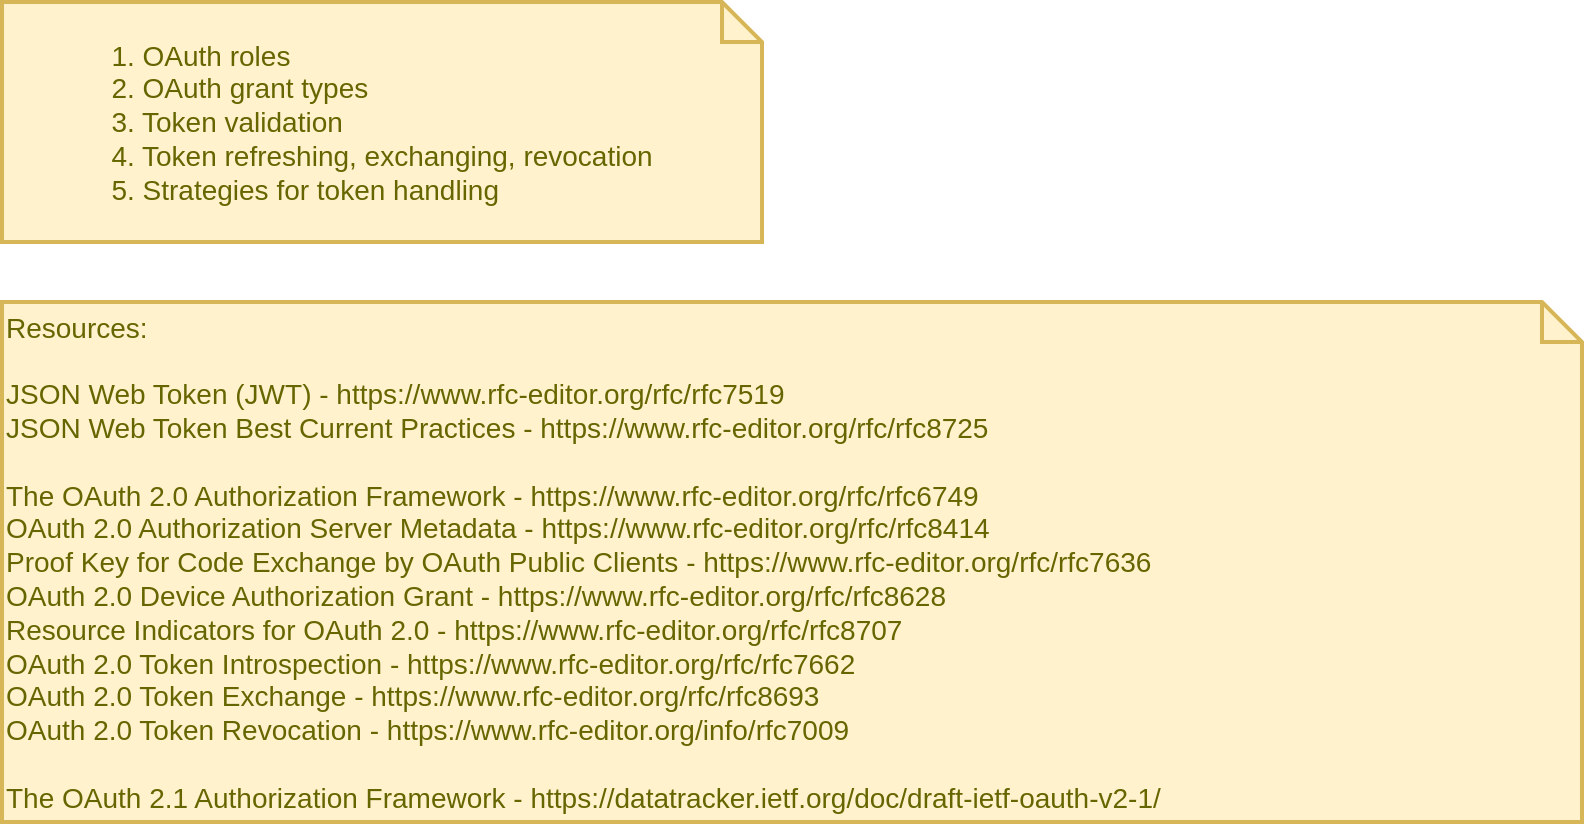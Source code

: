 <mxfile version="21.4.0" type="device" pages="6">
  <diagram id="aqbcsqOdKXl0R0V0Bvpi" name="OAuth2 overview">
    <mxGraphModel dx="1036" dy="606" grid="1" gridSize="10" guides="1" tooltips="1" connect="1" arrows="1" fold="1" page="1" pageScale="1" pageWidth="850" pageHeight="1100" math="0" shadow="0">
      <root>
        <mxCell id="0" />
        <mxCell id="1" parent="0" />
        <mxCell id="AxgvVVQgyzHv1RvVFmev-1" value="&lt;div&gt;Resources:&lt;br&gt;&lt;br&gt;JSON Web Token (JWT) - https://www.rfc-editor.org/rfc/rfc7519&lt;/div&gt;&lt;div&gt;JSON Web Token Best Current Practices - https://www.rfc-editor.org/rfc/rfc8725&lt;/div&gt;&lt;div&gt;&lt;br&gt;&lt;/div&gt;&lt;div&gt;The OAuth 2.0 Authorization Framework - https://www.rfc-editor.org/rfc/rfc6749&lt;/div&gt;&lt;div&gt;OAuth 2.0 Authorization Server Metadata - https://www.rfc-editor.org/rfc/rfc8414&lt;/div&gt;&lt;div&gt;&lt;div style=&quot;border-color: var(--border-color);&quot;&gt;Proof Key for Code Exchange by OAuth Public Clients - https://www.rfc-editor.org/rfc/rfc7636&lt;/div&gt;&lt;div style=&quot;border-color: var(--border-color);&quot;&gt;OAuth 2.0 Device Authorization Grant - https://www.rfc-editor.org/rfc/rfc8628&lt;/div&gt;&lt;/div&gt;&lt;div&gt;Resource Indicators for OAuth 2.0 - https://www.rfc-editor.org/rfc/rfc8707&lt;/div&gt;&lt;div&gt;OAuth 2.0 Token Introspection - https://www.rfc-editor.org/rfc/rfc7662&lt;br&gt;&lt;/div&gt;&lt;div&gt;OAuth 2.0 Token Exchange - https://www.rfc-editor.org/rfc/rfc8693&lt;/div&gt;&lt;div&gt;OAuth 2.0 Token Revocation - https://www.rfc-editor.org/info/rfc7009&lt;/div&gt;&lt;div&gt;&lt;br&gt;&lt;/div&gt;&lt;div&gt;The OAuth 2.1 Authorization Framework - https://datatracker.ietf.org/doc/draft-ietf-oauth-v2-1/&lt;/div&gt;" style="shape=note;strokeWidth=2;fontSize=14;size=20;whiteSpace=wrap;html=1;fillColor=#fff2cc;strokeColor=#d6b656;fontColor=#666600;align=left;" parent="1" vertex="1">
          <mxGeometry x="30" y="190" width="790" height="260" as="geometry" />
        </mxCell>
        <mxCell id="iBpAJNjlJGQ-oz6BmGX8-1" value="&lt;div style=&quot;text-align: left;&quot;&gt;&lt;span style=&quot;background-color: initial;&quot;&gt;1. OAuth roles&lt;/span&gt;&lt;br&gt;&lt;/div&gt;&lt;div style=&quot;text-align: left;&quot;&gt;&lt;span style=&quot;background-color: initial;&quot;&gt;2. OAuth grant types&lt;/span&gt;&lt;/div&gt;&lt;div style=&quot;text-align: left;&quot;&gt;&lt;span style=&quot;background-color: initial;&quot;&gt;3. Token validation&lt;/span&gt;&lt;/div&gt;&lt;div style=&quot;text-align: left;&quot;&gt;4. Token refreshing, exchanging, revocation&lt;/div&gt;&lt;div style=&quot;text-align: left;&quot;&gt;5. Strategies for token handling&lt;br&gt;&lt;/div&gt;" style="shape=note;strokeWidth=2;fontSize=14;size=20;whiteSpace=wrap;html=1;fillColor=#fff2cc;strokeColor=#d6b656;fontColor=#666600;" parent="1" vertex="1">
          <mxGeometry x="30" y="40" width="380" height="120" as="geometry" />
        </mxCell>
      </root>
    </mxGraphModel>
  </diagram>
  <diagram name="OAuth2 roles" id="Zt19pPAAxFtv1y2cKK0m">
    <mxGraphModel dx="1036" dy="606" grid="1" gridSize="10" guides="1" tooltips="1" connect="1" arrows="1" fold="1" page="1" pageScale="1" pageWidth="850" pageHeight="1100" math="0" shadow="0">
      <root>
        <mxCell id="AwP5pMVrFSAQA9QWJmXB-0" />
        <mxCell id="AwP5pMVrFSAQA9QWJmXB-1" parent="AwP5pMVrFSAQA9QWJmXB-0" />
        <mxCell id="AwP5pMVrFSAQA9QWJmXB-2" value="Resource Owner" style="shape=actor;whiteSpace=wrap;html=1;verticalAlign=bottom;labelPosition=center;verticalLabelPosition=middle;align=center;" parent="AwP5pMVrFSAQA9QWJmXB-1" vertex="1">
          <mxGeometry x="117.5" y="210" width="60" height="80" as="geometry" />
        </mxCell>
        <mxCell id="AwP5pMVrFSAQA9QWJmXB-3" value="&lt;font color=&quot;#ff3333&quot;&gt;Authorization Server&lt;/font&gt;" style="rounded=0;whiteSpace=wrap;html=1;" parent="AwP5pMVrFSAQA9QWJmXB-1" vertex="1">
          <mxGeometry x="369.5" y="390" width="120" height="70" as="geometry" />
        </mxCell>
        <mxCell id="AwP5pMVrFSAQA9QWJmXB-4" value="&lt;font color=&quot;#ff3333&quot;&gt;Client&lt;/font&gt;" style="rounded=0;whiteSpace=wrap;html=1;" parent="AwP5pMVrFSAQA9QWJmXB-1" vertex="1">
          <mxGeometry x="369.5" y="214" width="120" height="70" as="geometry" />
        </mxCell>
        <mxCell id="AwP5pMVrFSAQA9QWJmXB-5" value="API&lt;br&gt;&lt;br&gt;&lt;font color=&quot;#ff3333&quot;&gt;Resource Server&lt;/font&gt;" style="rounded=0;whiteSpace=wrap;html=1;" parent="AwP5pMVrFSAQA9QWJmXB-1" vertex="1">
          <mxGeometry x="644.5" y="214" width="120" height="70" as="geometry" />
        </mxCell>
        <mxCell id="AwP5pMVrFSAQA9QWJmXB-6" value="" style="endArrow=classic;html=1;rounded=0;fontColor=#FF3333;exitX=0.9;exitY=0.5;exitDx=0;exitDy=0;entryX=0;entryY=0.5;entryDx=0;entryDy=0;exitPerimeter=0;" parent="AwP5pMVrFSAQA9QWJmXB-1" source="AwP5pMVrFSAQA9QWJmXB-2" target="AwP5pMVrFSAQA9QWJmXB-4" edge="1">
          <mxGeometry width="50" height="50" relative="1" as="geometry">
            <mxPoint x="397.5" y="174" as="sourcePoint" />
            <mxPoint x="447.5" y="124" as="targetPoint" />
          </mxGeometry>
        </mxCell>
        <mxCell id="AwP5pMVrFSAQA9QWJmXB-7" value="" style="endArrow=classic;html=1;rounded=0;fontColor=#FF3333;exitX=1;exitY=0.5;exitDx=0;exitDy=0;entryX=0;entryY=0.5;entryDx=0;entryDy=0;" parent="AwP5pMVrFSAQA9QWJmXB-1" source="AwP5pMVrFSAQA9QWJmXB-4" target="AwP5pMVrFSAQA9QWJmXB-5" edge="1">
          <mxGeometry width="50" height="50" relative="1" as="geometry">
            <mxPoint x="544.5" y="244" as="sourcePoint" />
            <mxPoint x="594.5" y="194" as="targetPoint" />
          </mxGeometry>
        </mxCell>
        <mxCell id="AwP5pMVrFSAQA9QWJmXB-8" value="" style="endArrow=classic;html=1;rounded=0;fontColor=#FF3333;exitX=0.5;exitY=1;exitDx=0;exitDy=0;entryX=0.5;entryY=0;entryDx=0;entryDy=0;" parent="AwP5pMVrFSAQA9QWJmXB-1" source="AwP5pMVrFSAQA9QWJmXB-4" target="AwP5pMVrFSAQA9QWJmXB-3" edge="1">
          <mxGeometry width="50" height="50" relative="1" as="geometry">
            <mxPoint x="544.5" y="324" as="sourcePoint" />
            <mxPoint x="594.5" y="274" as="targetPoint" />
          </mxGeometry>
        </mxCell>
        <mxCell id="Q1Vp_jiUAT_NeTQJOmnj-0" value="Azure AD&lt;br&gt;Keycloak&lt;br&gt;Spring Authorization Server" style="shape=note;strokeWidth=2;fontSize=14;size=20;whiteSpace=wrap;html=1;fillColor=#fff2cc;strokeColor=#d6b656;fontColor=#666600;labelBackgroundColor=none;labelBorderColor=none;align=left;" parent="AwP5pMVrFSAQA9QWJmXB-1" vertex="1">
          <mxGeometry x="332" y="470" width="195" height="80" as="geometry" />
        </mxCell>
        <mxCell id="Q1Vp_jiUAT_NeTQJOmnj-2" value="Mobile phone app (Public)&lt;br&gt;Web app&amp;nbsp;(Public)&lt;br&gt;Desktop app&amp;nbsp;(Public)&lt;br&gt;Server app&amp;nbsp;(Confidential)" style="shape=note;strokeWidth=2;fontSize=14;size=20;whiteSpace=wrap;html=1;fillColor=#fff2cc;strokeColor=#d6b656;fontColor=#666600;labelBackgroundColor=none;labelBorderColor=none;align=left;" parent="AwP5pMVrFSAQA9QWJmXB-1" vertex="1">
          <mxGeometry x="331" y="124" width="195" height="80" as="geometry" />
        </mxCell>
        <mxCell id="Q1Vp_jiUAT_NeTQJOmnj-3" value="User" style="shape=note;strokeWidth=2;fontSize=14;size=20;whiteSpace=wrap;html=1;fillColor=#fff2cc;strokeColor=#d6b656;fontColor=#666600;labelBackgroundColor=none;labelBorderColor=none;align=left;" parent="AwP5pMVrFSAQA9QWJmXB-1" vertex="1">
          <mxGeometry x="50" y="304" width="195" height="40" as="geometry" />
        </mxCell>
        <mxCell id="Q1Vp_jiUAT_NeTQJOmnj-5" value="Any external/internal backend application, for example:&lt;br&gt;&lt;br&gt;Google Photos&lt;br&gt;Orders Microservice" style="shape=note;strokeWidth=2;fontSize=14;size=20;whiteSpace=wrap;html=1;fillColor=#fff2cc;strokeColor=#d6b656;fontColor=#666600;labelBackgroundColor=none;labelBorderColor=none;align=left;" parent="AwP5pMVrFSAQA9QWJmXB-1" vertex="1">
          <mxGeometry x="614.5" y="294" width="220" height="90" as="geometry" />
        </mxCell>
        <mxCell id="HsL3VLqoOqaa9Rj4IUsG-0" value="OAuth2 roles" style="shape=note;strokeWidth=2;fontSize=14;size=20;whiteSpace=wrap;html=1;fillColor=#fff2cc;strokeColor=#d6b656;fontColor=#666600;labelBackgroundColor=none;labelBorderColor=none;align=left;" parent="AwP5pMVrFSAQA9QWJmXB-1" vertex="1">
          <mxGeometry x="40" y="30" width="195" height="40" as="geometry" />
        </mxCell>
        <mxCell id="TdWNXYSMpb8IDOCsBsDI-0" value="JWT token" style="shape=note;strokeWidth=2;fontSize=14;size=20;whiteSpace=wrap;html=1;fillColor=#fff2cc;strokeColor=#d6b656;fontColor=#666600;labelBackgroundColor=none;labelBorderColor=none;align=left;" parent="AwP5pMVrFSAQA9QWJmXB-1" vertex="1">
          <mxGeometry x="40" y="600" width="195" height="40" as="geometry" />
        </mxCell>
        <mxCell id="TdWNXYSMpb8IDOCsBsDI-1" value="sub - Subject. Whom the token belongs to (Resource Owner or Resource Server).&lt;br&gt;aud - Audience. Which Resource Server is allowed to use token.&lt;br&gt;azp - Authorized party. The party to which the token was issued (Resource Owner or Resource Server).&lt;br&gt;iss - Issuer. Which&amp;nbsp;Authorization Server issued and signed the token.&lt;br&gt;iat - Issued at. When the token was issued.&lt;br&gt;exp - Expiration time. When the token expires.&lt;br&gt;scp - Scope. A list of allowed permissions that the Resource Server can perform on the Subject of the token." style="shape=note;whiteSpace=wrap;html=1;backgroundOutline=1;darkOpacity=0.05;align=left;size=23;" parent="AwP5pMVrFSAQA9QWJmXB-1" vertex="1">
          <mxGeometry x="37.5" y="660" width="582.5" height="120" as="geometry" />
        </mxCell>
        <mxCell id="TdWNXYSMpb8IDOCsBsDI-2" value="&lt;div&gt;{&lt;br&gt;&amp;nbsp; &quot;sub&quot;: &quot;3bca71ee-3ce5-4b0d-91fd-261f796e8016&quot;,&lt;br&gt;&lt;/div&gt;&lt;div&gt;&amp;nbsp; &quot;aud&quot;: [ &quot;order-service&quot;, &quot;user-service&quot; ],&lt;/div&gt;&lt;div&gt;&amp;nbsp; &quot;azp&quot;: &quot;management-service&quot;,&lt;br&gt;&lt;/div&gt;&lt;div&gt;&amp;nbsp; &quot;iss&quot;: &quot;authorization-server&quot;,&lt;/div&gt;&lt;div&gt;&amp;nbsp; &quot;iat&quot;: 1686584863,&lt;/div&gt;&lt;div&gt;&amp;nbsp; &quot;exp&quot;: 1686590045,&lt;/div&gt;&lt;div&gt;&amp;nbsp; &quot;scp&quot;: &quot;order-service/submit user-service/read.all&quot;&lt;/div&gt;&lt;div&gt;}&lt;/div&gt;" style="shape=note;whiteSpace=wrap;html=1;backgroundOutline=1;darkOpacity=0.05;align=left;size=22;" parent="AwP5pMVrFSAQA9QWJmXB-1" vertex="1">
          <mxGeometry x="37.5" y="860" width="312.5" height="140" as="geometry" />
        </mxCell>
        <mxCell id="TdWNXYSMpb8IDOCsBsDI-3" value="Example of token content" style="shape=note;strokeWidth=2;fontSize=14;size=20;whiteSpace=wrap;html=1;fillColor=#fff2cc;strokeColor=#d6b656;fontColor=#666600;labelBackgroundColor=none;labelBorderColor=none;align=left;" parent="AwP5pMVrFSAQA9QWJmXB-1" vertex="1">
          <mxGeometry x="37.5" y="800" width="195" height="40" as="geometry" />
        </mxCell>
      </root>
    </mxGraphModel>
  </diagram>
  <diagram name="OAuth2 grant types" id="d6BOeeEDrsHv-NYRMRdH">
    <mxGraphModel dx="1036" dy="606" grid="1" gridSize="10" guides="1" tooltips="1" connect="1" arrows="1" fold="1" page="1" pageScale="1" pageWidth="850" pageHeight="1100" math="0" shadow="0">
      <root>
        <mxCell id="bmZXnPftIuqgBOj6CYiI-0" />
        <mxCell id="bmZXnPftIuqgBOj6CYiI-1" parent="bmZXnPftIuqgBOj6CYiI-0" />
        <mxCell id="RC2Ia2Zla0OmjFyjj-zo-38" value="" style="rounded=0;whiteSpace=wrap;html=1;fillColor=none;strokeColor=#d3d3d3;strokeWidth=2;labelBackgroundColor=none;labelBorderColor=none;fontSize=14;fontColor=#000000;" parent="bmZXnPftIuqgBOj6CYiI-1" vertex="1">
          <mxGeometry x="390" y="2700" width="490" height="160" as="geometry" />
        </mxCell>
        <mxCell id="ofl-19eUHNOB5huSkhPp-0" value="Authorization Code (Confidential)" style="shape=note;strokeWidth=2;fontSize=14;size=20;whiteSpace=wrap;html=1;fillColor=#fff2cc;strokeColor=#d6b656;fontColor=#666600;labelBackgroundColor=none;labelBorderColor=none;align=left;" parent="bmZXnPftIuqgBOj6CYiI-1" vertex="1">
          <mxGeometry x="60.25" y="110" width="250" height="40" as="geometry" />
        </mxCell>
        <mxCell id="ofl-19eUHNOB5huSkhPp-1" value="Resource owner" style="shape=umlLifeline;perimeter=lifelinePerimeter;whiteSpace=wrap;html=1;container=1;collapsible=0;recursiveResize=0;outlineConnect=0;labelBackgroundColor=none;labelBorderColor=none;fontColor=#000000;fillColor=none;" parent="bmZXnPftIuqgBOj6CYiI-1" vertex="1">
          <mxGeometry x="60.25" y="190" width="100" height="529" as="geometry" />
        </mxCell>
        <mxCell id="ofl-19eUHNOB5huSkhPp-2" value="Client" style="shape=umlLifeline;perimeter=lifelinePerimeter;whiteSpace=wrap;html=1;container=1;collapsible=0;recursiveResize=0;outlineConnect=0;labelBackgroundColor=none;labelBorderColor=none;fontColor=#000000;fillColor=none;" parent="bmZXnPftIuqgBOj6CYiI-1" vertex="1">
          <mxGeometry x="430.25" y="190" width="100" height="530" as="geometry" />
        </mxCell>
        <mxCell id="ofl-19eUHNOB5huSkhPp-3" value="Authorization Server" style="shape=umlLifeline;perimeter=lifelinePerimeter;whiteSpace=wrap;html=1;container=1;collapsible=0;recursiveResize=0;outlineConnect=0;labelBackgroundColor=none;labelBorderColor=none;fontColor=#000000;fillColor=none;" parent="bmZXnPftIuqgBOj6CYiI-1" vertex="1">
          <mxGeometry x="870.25" y="190" width="100" height="530" as="geometry" />
        </mxCell>
        <mxCell id="ofl-19eUHNOB5huSkhPp-5" value="1. Click login" style="html=1;verticalAlign=bottom;endArrow=block;rounded=0;fontColor=#000000;" parent="bmZXnPftIuqgBOj6CYiI-1" target="ofl-19eUHNOB5huSkhPp-2" edge="1">
          <mxGeometry width="80" relative="1" as="geometry">
            <mxPoint x="109.75" y="257" as="sourcePoint" />
            <mxPoint x="339.75" y="257" as="targetPoint" />
          </mxGeometry>
        </mxCell>
        <mxCell id="nxFmmeCS1Yx7uIpTlj11-0" value="2. Request authorization code&amp;nbsp;" style="html=1;verticalAlign=bottom;endArrow=block;rounded=0;fontColor=#000000;" parent="bmZXnPftIuqgBOj6CYiI-1" target="ofl-19eUHNOB5huSkhPp-3" edge="1">
          <mxGeometry width="80" relative="1" as="geometry">
            <mxPoint x="480.25" y="281" as="sourcePoint" />
            <mxPoint x="569.75" y="281" as="targetPoint" />
          </mxGeometry>
        </mxCell>
        <mxCell id="nxFmmeCS1Yx7uIpTlj11-2" value="&lt;font style=&quot;font-size: 14px;&quot;&gt;GET https://.../authorize?response_type=code&amp;amp;scope={SCOPES}&amp;amp;redirect_uri={REDIRECT_URL}&amp;amp;client_id=...&amp;amp;state={CSRF}&lt;/font&gt;" style="shape=note;strokeWidth=2;fontSize=14;size=20;whiteSpace=wrap;html=1;fillColor=#fff2cc;strokeColor=#d6b656;fontColor=#666600;labelBackgroundColor=none;labelBorderColor=none;align=left;" parent="bmZXnPftIuqgBOj6CYiI-1" vertex="1">
          <mxGeometry x="490.25" y="300" width="420" height="49" as="geometry" />
        </mxCell>
        <mxCell id="uEerB83g1fCTvpU5qrE--0" value="Client credentials (Confidential)" style="shape=note;strokeWidth=2;fontSize=14;size=20;whiteSpace=wrap;html=1;fillColor=#fff2cc;strokeColor=#d6b656;fontColor=#666600;labelBackgroundColor=none;labelBorderColor=none;align=left;" parent="bmZXnPftIuqgBOj6CYiI-1" vertex="1">
          <mxGeometry x="80" y="1889" width="230" height="40" as="geometry" />
        </mxCell>
        <mxCell id="uEerB83g1fCTvpU5qrE--1" value="Client" style="shape=umlLifeline;perimeter=lifelinePerimeter;whiteSpace=wrap;html=1;container=1;collapsible=0;recursiveResize=0;outlineConnect=0;labelBackgroundColor=none;labelBorderColor=none;fontColor=#000000;fillColor=none;" parent="bmZXnPftIuqgBOj6CYiI-1" vertex="1">
          <mxGeometry x="80" y="1969" width="100" height="300" as="geometry" />
        </mxCell>
        <mxCell id="uEerB83g1fCTvpU5qrE--2" value="Authorization Server" style="shape=umlLifeline;perimeter=lifelinePerimeter;whiteSpace=wrap;html=1;container=1;collapsible=0;recursiveResize=0;outlineConnect=0;labelBackgroundColor=none;labelBorderColor=none;fontColor=#000000;fillColor=none;" parent="bmZXnPftIuqgBOj6CYiI-1" vertex="1">
          <mxGeometry x="550" y="1969" width="100" height="300" as="geometry" />
        </mxCell>
        <mxCell id="uEerB83g1fCTvpU5qrE--3" value="1. Request a token" style="html=1;verticalAlign=bottom;endArrow=block;rounded=0;fontColor=#000000;" parent="bmZXnPftIuqgBOj6CYiI-1" target="uEerB83g1fCTvpU5qrE--2" edge="1">
          <mxGeometry width="80" relative="1" as="geometry">
            <mxPoint x="129.5" y="2036" as="sourcePoint" />
            <mxPoint x="359.5" y="2036" as="targetPoint" />
          </mxGeometry>
        </mxCell>
        <mxCell id="uEerB83g1fCTvpU5qrE--4" value="curl --request POST &#39;https://.../token&#39; \&lt;br&gt;--header &#39;Content-Type: application/x-www-form-urlencoded&#39; \&lt;br&gt;--data-raw &#39;grant_type=client_credentials&lt;br&gt;&amp;amp;scope={SCOPES}&lt;br&gt;&amp;amp;client_id=...&lt;br&gt;&amp;amp;client_secret=...&#39;" style="shape=note;strokeWidth=2;fontSize=14;size=20;whiteSpace=wrap;html=1;fillColor=#fff2cc;strokeColor=#d6b656;fontColor=#666600;labelBackgroundColor=none;labelBorderColor=none;align=left;" parent="bmZXnPftIuqgBOj6CYiI-1" vertex="1">
          <mxGeometry x="140" y="2049" width="420" height="120" as="geometry" />
        </mxCell>
        <mxCell id="uEerB83g1fCTvpU5qrE--5" value="2. Return a token" style="html=1;verticalAlign=bottom;endArrow=open;dashed=1;endSize=8;rounded=0;fontSize=11;fontColor=#000000;" parent="bmZXnPftIuqgBOj6CYiI-1" edge="1">
          <mxGeometry relative="1" as="geometry">
            <mxPoint x="599.5" y="2208" as="sourcePoint" />
            <mxPoint x="129.759" y="2208" as="targetPoint" />
          </mxGeometry>
        </mxCell>
        <mxCell id="JGzCTPrvS8rFfiY7JzhH-0" value="Resource owner password (Confidential)" style="shape=note;strokeWidth=2;fontSize=14;size=20;whiteSpace=wrap;html=1;fillColor=#fff2cc;strokeColor=#d6b656;fontColor=#666600;labelBackgroundColor=none;labelBorderColor=none;align=left;" parent="bmZXnPftIuqgBOj6CYiI-1" vertex="1">
          <mxGeometry x="80" y="1436" width="290" height="40" as="geometry" />
        </mxCell>
        <mxCell id="JGzCTPrvS8rFfiY7JzhH-1" value="Client" style="shape=umlLifeline;perimeter=lifelinePerimeter;whiteSpace=wrap;html=1;container=1;collapsible=0;recursiveResize=0;outlineConnect=0;labelBackgroundColor=none;labelBorderColor=none;fontColor=#000000;fillColor=none;" parent="bmZXnPftIuqgBOj6CYiI-1" vertex="1">
          <mxGeometry x="379" y="1520" width="100" height="300" as="geometry" />
        </mxCell>
        <mxCell id="JGzCTPrvS8rFfiY7JzhH-2" value="Authorization Server" style="shape=umlLifeline;perimeter=lifelinePerimeter;whiteSpace=wrap;html=1;container=1;collapsible=0;recursiveResize=0;outlineConnect=0;labelBackgroundColor=none;labelBorderColor=none;fontColor=#000000;fillColor=none;" parent="bmZXnPftIuqgBOj6CYiI-1" vertex="1">
          <mxGeometry x="834" y="1520" width="100" height="300" as="geometry" />
        </mxCell>
        <mxCell id="JGzCTPrvS8rFfiY7JzhH-3" value="2. Request a token" style="html=1;verticalAlign=bottom;endArrow=block;rounded=0;fontColor=#000000;" parent="bmZXnPftIuqgBOj6CYiI-1" edge="1">
          <mxGeometry width="80" relative="1" as="geometry">
            <mxPoint x="428.5" y="1610" as="sourcePoint" />
            <mxPoint x="884" y="1610" as="targetPoint" />
          </mxGeometry>
        </mxCell>
        <mxCell id="JGzCTPrvS8rFfiY7JzhH-4" value="curl --request POST &#39;https://.../token&#39; \&lt;br&gt;--header &#39;Content-Type: application/x-www-form-urlencoded&#39; \&lt;br&gt;--data-raw &#39;grant_type=password&lt;br&gt;&amp;amp;scope={SCOPES}&lt;br&gt;&amp;amp;username=...&lt;br&gt;&amp;amp;password=...&lt;br&gt;&amp;amp;client_id=...&lt;br&gt;&amp;amp;client_secret=...&#39;" style="shape=note;strokeWidth=2;fontSize=14;size=20;whiteSpace=wrap;html=1;fillColor=#fff2cc;strokeColor=#d6b656;fontColor=#666600;labelBackgroundColor=none;labelBorderColor=none;align=left;" parent="bmZXnPftIuqgBOj6CYiI-1" vertex="1">
          <mxGeometry x="439" y="1623" width="420" height="140" as="geometry" />
        </mxCell>
        <mxCell id="JGzCTPrvS8rFfiY7JzhH-5" value="3. Return a token" style="html=1;verticalAlign=bottom;endArrow=open;dashed=1;endSize=8;rounded=0;fontSize=11;fontColor=#000000;" parent="bmZXnPftIuqgBOj6CYiI-1" source="JGzCTPrvS8rFfiY7JzhH-2" edge="1">
          <mxGeometry relative="1" as="geometry">
            <mxPoint x="898.5" y="1795" as="sourcePoint" />
            <mxPoint x="428.759" y="1795" as="targetPoint" />
          </mxGeometry>
        </mxCell>
        <mxCell id="RI128JUF6ZQ6aTOXwx7Q-0" value="3. Redirect to login page" style="html=1;verticalAlign=bottom;endArrow=open;dashed=1;endSize=8;rounded=0;fontSize=11;fontColor=#000000;" parent="bmZXnPftIuqgBOj6CYiI-1" edge="1">
          <mxGeometry x="0.503" y="1" relative="1" as="geometry">
            <mxPoint x="918.75" y="369" as="sourcePoint" />
            <mxPoint x="109.144" y="369" as="targetPoint" />
            <Array as="points">
              <mxPoint x="289.25" y="369" />
            </Array>
            <mxPoint as="offset" />
          </mxGeometry>
        </mxCell>
        <mxCell id="RI128JUF6ZQ6aTOXwx7Q-1" value="4. Login and consent" style="html=1;verticalAlign=bottom;endArrow=block;rounded=0;fontColor=#000000;" parent="bmZXnPftIuqgBOj6CYiI-1" target="ofl-19eUHNOB5huSkhPp-3" edge="1">
          <mxGeometry x="-0.579" width="80" relative="1" as="geometry">
            <mxPoint x="109.917" y="402" as="sourcePoint" />
            <mxPoint x="849.75" y="402" as="targetPoint" />
            <mxPoint as="offset" />
          </mxGeometry>
        </mxCell>
        <mxCell id="RI128JUF6ZQ6aTOXwx7Q-3" value="5. Return an aurhotization code" style="html=1;verticalAlign=bottom;endArrow=open;dashed=1;endSize=8;rounded=0;fontSize=11;fontColor=#000000;" parent="bmZXnPftIuqgBOj6CYiI-1" source="ofl-19eUHNOB5huSkhPp-3" edge="1">
          <mxGeometry x="0.555" relative="1" as="geometry">
            <mxPoint x="849.75" y="441" as="sourcePoint" />
            <mxPoint x="109.917" y="441" as="targetPoint" />
            <Array as="points">
              <mxPoint x="300.25" y="441" />
            </Array>
            <mxPoint as="offset" />
          </mxGeometry>
        </mxCell>
        <mxCell id="RI128JUF6ZQ6aTOXwx7Q-4" value="&lt;font style=&quot;font-size: 14px;&quot;&gt;Redirect to {REDIRECT_URL}?code=[CODE]&amp;amp;state={CSRF}&lt;/font&gt;" style="shape=note;strokeWidth=2;fontSize=14;size=20;whiteSpace=wrap;html=1;fillColor=#fff2cc;strokeColor=#d6b656;fontColor=#666600;labelBackgroundColor=none;labelBorderColor=none;align=left;" parent="bmZXnPftIuqgBOj6CYiI-1" vertex="1">
          <mxGeometry x="120.25" y="450" width="790" height="40" as="geometry" />
        </mxCell>
        <mxCell id="RI128JUF6ZQ6aTOXwx7Q-5" value="6. Exchange Authorization Code for Access Token" style="html=1;verticalAlign=bottom;endArrow=block;rounded=0;fontColor=#000000;" parent="bmZXnPftIuqgBOj6CYiI-1" target="ofl-19eUHNOB5huSkhPp-3" edge="1">
          <mxGeometry width="80" relative="1" as="geometry">
            <mxPoint x="480.25" y="522" as="sourcePoint" />
            <mxPoint x="850.25" y="522" as="targetPoint" />
          </mxGeometry>
        </mxCell>
        <mxCell id="RI128JUF6ZQ6aTOXwx7Q-7" value="curl --request POST &#39;https://.../token&#39; \&lt;br&gt;--header &#39;Content-Type: application/x-www-form-urlencoded&#39; \&lt;br&gt;--data-raw &#39;grant_type=authorization_code&lt;br&gt;&amp;amp;scope={SCOPES}&lt;br&gt;&amp;amp;code=[CODE]&lt;br&gt;&amp;amp;redirect_uri={REDIRECT_URL}&lt;br&gt;&amp;amp;client_id=...&lt;br&gt;&amp;amp;client_secret=...&#39;" style="shape=note;strokeWidth=2;fontSize=14;size=20;whiteSpace=wrap;html=1;fillColor=#fff2cc;strokeColor=#d6b656;fontColor=#666600;labelBackgroundColor=none;labelBorderColor=none;align=left;" parent="bmZXnPftIuqgBOj6CYiI-1" vertex="1">
          <mxGeometry x="490.25" y="530" width="420" height="140" as="geometry" />
        </mxCell>
        <mxCell id="RI128JUF6ZQ6aTOXwx7Q-9" value="7. Return a token" style="html=1;verticalAlign=bottom;endArrow=open;dashed=1;endSize=8;rounded=0;fontSize=11;fontColor=#000000;" parent="bmZXnPftIuqgBOj6CYiI-1" edge="1">
          <mxGeometry x="0.555" relative="1" as="geometry">
            <mxPoint x="919.75" y="690.0" as="sourcePoint" />
            <mxPoint x="110.125" y="690.0" as="targetPoint" />
            <Array as="points">
              <mxPoint x="310.58" y="690" />
            </Array>
            <mxPoint as="offset" />
          </mxGeometry>
        </mxCell>
        <mxCell id="RC2Ia2Zla0OmjFyjj-zo-11" value="PKCE-enhanced Authorization code (Public)" style="shape=note;strokeWidth=2;fontSize=14;size=20;whiteSpace=wrap;html=1;fillColor=#fff2cc;strokeColor=#d6b656;fontColor=#666600;labelBackgroundColor=none;labelBorderColor=none;align=left;" parent="bmZXnPftIuqgBOj6CYiI-1" vertex="1">
          <mxGeometry x="60.25" y="779" width="300" height="40" as="geometry" />
        </mxCell>
        <mxCell id="RC2Ia2Zla0OmjFyjj-zo-12" value="Resource owner" style="shape=umlLifeline;perimeter=lifelinePerimeter;whiteSpace=wrap;html=1;container=1;collapsible=0;recursiveResize=0;outlineConnect=0;labelBackgroundColor=none;labelBorderColor=none;fontColor=#000000;fillColor=none;" parent="bmZXnPftIuqgBOj6CYiI-1" vertex="1">
          <mxGeometry x="60.25" y="859" width="100" height="529" as="geometry" />
        </mxCell>
        <mxCell id="RC2Ia2Zla0OmjFyjj-zo-13" value="Client" style="shape=umlLifeline;perimeter=lifelinePerimeter;whiteSpace=wrap;html=1;container=1;collapsible=0;recursiveResize=0;outlineConnect=0;labelBackgroundColor=none;labelBorderColor=none;fontColor=#000000;fillColor=none;" parent="bmZXnPftIuqgBOj6CYiI-1" vertex="1">
          <mxGeometry x="430.25" y="859" width="100" height="530" as="geometry" />
        </mxCell>
        <mxCell id="RC2Ia2Zla0OmjFyjj-zo-14" value="Authorization Server" style="shape=umlLifeline;perimeter=lifelinePerimeter;whiteSpace=wrap;html=1;container=1;collapsible=0;recursiveResize=0;outlineConnect=0;labelBackgroundColor=none;labelBorderColor=none;fontColor=#000000;fillColor=none;" parent="bmZXnPftIuqgBOj6CYiI-1" vertex="1">
          <mxGeometry x="1090" y="882" width="100" height="530" as="geometry" />
        </mxCell>
        <mxCell id="RC2Ia2Zla0OmjFyjj-zo-15" value="1. Click login" style="html=1;verticalAlign=bottom;endArrow=block;rounded=0;fontColor=#000000;" parent="bmZXnPftIuqgBOj6CYiI-1" target="RC2Ia2Zla0OmjFyjj-zo-13" edge="1">
          <mxGeometry width="80" relative="1" as="geometry">
            <mxPoint x="109.75" y="926" as="sourcePoint" />
            <mxPoint x="339.75" y="926" as="targetPoint" />
          </mxGeometry>
        </mxCell>
        <mxCell id="RC2Ia2Zla0OmjFyjj-zo-16" value="2. Request authorization code&amp;nbsp;" style="html=1;verticalAlign=bottom;endArrow=block;rounded=0;fontColor=#000000;" parent="bmZXnPftIuqgBOj6CYiI-1" edge="1">
          <mxGeometry width="80" relative="1" as="geometry">
            <mxPoint x="480.25" y="950" as="sourcePoint" />
            <mxPoint x="1139.75" y="950" as="targetPoint" />
          </mxGeometry>
        </mxCell>
        <mxCell id="RC2Ia2Zla0OmjFyjj-zo-17" value="GET https://.../authorize?response_type=code&amp;amp;scope={SCOPES}&amp;amp;redirect_uri={REDIRECT_URL}&amp;amp;client_id=...&amp;amp;code_challenge=...&amp;amp;code_challenge_method=S256&amp;amp;state={CSRF}" style="shape=note;strokeWidth=2;fontSize=14;size=20;whiteSpace=wrap;html=1;fillColor=#fff2cc;strokeColor=#d6b656;fontColor=#666600;labelBackgroundColor=none;labelBorderColor=none;align=left;" parent="bmZXnPftIuqgBOj6CYiI-1" vertex="1">
          <mxGeometry x="490.25" y="969" width="630" height="50" as="geometry" />
        </mxCell>
        <mxCell id="RC2Ia2Zla0OmjFyjj-zo-18" value="3. Redirect to login page" style="html=1;verticalAlign=bottom;endArrow=open;dashed=1;endSize=8;rounded=0;fontSize=11;fontColor=#000000;" parent="bmZXnPftIuqgBOj6CYiI-1" edge="1">
          <mxGeometry x="0.533" y="2" relative="1" as="geometry">
            <mxPoint x="1139.75" y="1038" as="sourcePoint" />
            <mxPoint x="109.144" y="1038" as="targetPoint" />
            <Array as="points">
              <mxPoint x="289.25" y="1038" />
            </Array>
            <mxPoint as="offset" />
          </mxGeometry>
        </mxCell>
        <mxCell id="RC2Ia2Zla0OmjFyjj-zo-19" value="4. Login and consent" style="html=1;verticalAlign=bottom;endArrow=block;rounded=0;fontColor=#000000;" parent="bmZXnPftIuqgBOj6CYiI-1" edge="1">
          <mxGeometry x="-0.579" width="80" relative="1" as="geometry">
            <mxPoint x="109.917" y="1071" as="sourcePoint" />
            <mxPoint x="1139.75" y="1071" as="targetPoint" />
            <mxPoint as="offset" />
          </mxGeometry>
        </mxCell>
        <mxCell id="RC2Ia2Zla0OmjFyjj-zo-20" value="5. Return an aurhotization code" style="html=1;verticalAlign=bottom;endArrow=open;dashed=1;endSize=8;rounded=0;fontSize=11;fontColor=#000000;" parent="bmZXnPftIuqgBOj6CYiI-1" edge="1">
          <mxGeometry x="0.555" relative="1" as="geometry">
            <mxPoint x="1139.75" y="1110" as="sourcePoint" />
            <mxPoint x="109.917" y="1110" as="targetPoint" />
            <Array as="points">
              <mxPoint x="300.25" y="1110" />
            </Array>
            <mxPoint as="offset" />
          </mxGeometry>
        </mxCell>
        <mxCell id="RC2Ia2Zla0OmjFyjj-zo-21" value="Redirect to {REDIRECT_URL}?code=[CODE]&amp;amp;state={CSRF}" style="shape=note;strokeWidth=2;fontSize=14;size=20;whiteSpace=wrap;html=1;fillColor=#fff2cc;strokeColor=#d6b656;fontColor=#666600;labelBackgroundColor=none;labelBorderColor=none;align=left;" parent="bmZXnPftIuqgBOj6CYiI-1" vertex="1">
          <mxGeometry x="120.25" y="1119" width="1010" height="40" as="geometry" />
        </mxCell>
        <mxCell id="RC2Ia2Zla0OmjFyjj-zo-22" value="6. Exchange Authorization Code for Access Token" style="html=1;verticalAlign=bottom;endArrow=block;rounded=0;fontColor=#000000;" parent="bmZXnPftIuqgBOj6CYiI-1" edge="1">
          <mxGeometry width="80" relative="1" as="geometry">
            <mxPoint x="480.25" y="1191" as="sourcePoint" />
            <mxPoint x="1139.75" y="1191" as="targetPoint" />
          </mxGeometry>
        </mxCell>
        <mxCell id="RC2Ia2Zla0OmjFyjj-zo-23" value="curl --request POST &#39;https://.../token&#39; \&lt;br&gt;--header &#39;Content-Type: application/x-www-form-urlencoded&#39; \&lt;br&gt;--data-raw &#39;grant_type=urn:ietf:params:oauth:grant-type:device_code&lt;br&gt;&amp;amp;device_code=...&lt;br&gt;&amp;amp;client_id=...&#39;" style="shape=note;strokeWidth=2;fontSize=14;size=20;whiteSpace=wrap;html=1;fillColor=#fff2cc;strokeColor=#d6b656;fontColor=#666600;labelBackgroundColor=none;labelBorderColor=none;align=left;" parent="bmZXnPftIuqgBOj6CYiI-1" vertex="1">
          <mxGeometry x="410" y="2740" width="450" height="100" as="geometry" />
        </mxCell>
        <mxCell id="RC2Ia2Zla0OmjFyjj-zo-24" value="7. Return a token" style="html=1;verticalAlign=bottom;endArrow=open;dashed=1;endSize=8;rounded=0;fontSize=11;fontColor=#000000;" parent="bmZXnPftIuqgBOj6CYiI-1" edge="1">
          <mxGeometry x="0.555" relative="1" as="geometry">
            <mxPoint x="1139.75" y="1367" as="sourcePoint" />
            <mxPoint x="110.125" y="1367" as="targetPoint" />
            <Array as="points">
              <mxPoint x="310.58" y="1367" />
            </Array>
            <mxPoint as="offset" />
          </mxGeometry>
        </mxCell>
        <mxCell id="RC2Ia2Zla0OmjFyjj-zo-29" value="Device code (Public)" style="shape=note;strokeWidth=2;fontSize=14;size=20;whiteSpace=wrap;html=1;fillColor=#fff2cc;strokeColor=#d6b656;fontColor=#666600;labelBackgroundColor=none;labelBorderColor=none;align=left;" parent="bmZXnPftIuqgBOj6CYiI-1" vertex="1">
          <mxGeometry x="80.25" y="2309" width="230" height="40" as="geometry" />
        </mxCell>
        <mxCell id="RC2Ia2Zla0OmjFyjj-zo-30" value="Client" style="shape=umlLifeline;perimeter=lifelinePerimeter;whiteSpace=wrap;html=1;container=1;collapsible=0;recursiveResize=0;outlineConnect=0;labelBackgroundColor=none;labelBorderColor=none;fontColor=#000000;fillColor=none;" parent="bmZXnPftIuqgBOj6CYiI-1" vertex="1">
          <mxGeometry x="350" y="2389" width="100" height="531" as="geometry" />
        </mxCell>
        <mxCell id="RC2Ia2Zla0OmjFyjj-zo-31" value="Authorization Server" style="shape=umlLifeline;perimeter=lifelinePerimeter;whiteSpace=wrap;html=1;container=1;collapsible=0;recursiveResize=0;outlineConnect=0;labelBackgroundColor=none;labelBorderColor=none;fontColor=#000000;fillColor=none;" parent="bmZXnPftIuqgBOj6CYiI-1" vertex="1">
          <mxGeometry x="820" y="2389" width="100" height="531" as="geometry" />
        </mxCell>
        <mxCell id="RC2Ia2Zla0OmjFyjj-zo-32" value="2. Request a token" style="html=1;verticalAlign=bottom;endArrow=block;rounded=0;fontColor=#000000;" parent="bmZXnPftIuqgBOj6CYiI-1" edge="1">
          <mxGeometry width="80" relative="1" as="geometry">
            <mxPoint x="399.5" y="2482" as="sourcePoint" />
            <mxPoint x="869.5" y="2482" as="targetPoint" />
          </mxGeometry>
        </mxCell>
        <mxCell id="RC2Ia2Zla0OmjFyjj-zo-33" value="curl --request POST &#39;https://.../devicecode&#39; \&lt;br&gt;--header &#39;Content-Type: application/x-www-form-urlencoded&#39; \&lt;br&gt;--data-raw &#39;scope=...&lt;br&gt;&amp;amp;client_id=...&#39;" style="shape=note;strokeWidth=2;fontSize=14;size=20;whiteSpace=wrap;html=1;fillColor=#fff2cc;strokeColor=#d6b656;fontColor=#666600;labelBackgroundColor=none;labelBorderColor=none;align=left;" parent="bmZXnPftIuqgBOj6CYiI-1" vertex="1">
          <mxGeometry x="410" y="2495" width="420" height="90" as="geometry" />
        </mxCell>
        <mxCell id="RC2Ia2Zla0OmjFyjj-zo-34" value="3. Return a device + user codes and verification url" style="html=1;verticalAlign=bottom;endArrow=open;dashed=1;endSize=8;rounded=0;fontSize=11;fontColor=#000000;" parent="bmZXnPftIuqgBOj6CYiI-1" edge="1">
          <mxGeometry relative="1" as="geometry">
            <mxPoint x="869.5" y="2619" as="sourcePoint" />
            <mxPoint x="399.759" y="2619" as="targetPoint" />
          </mxGeometry>
        </mxCell>
        <mxCell id="RC2Ia2Zla0OmjFyjj-zo-35" value="6. Exchange Authorization Code for Access Token" style="html=1;verticalAlign=bottom;endArrow=block;rounded=0;fontColor=#000000;entryX=0.5;entryY=0.867;entryDx=0;entryDy=0;entryPerimeter=0;" parent="bmZXnPftIuqgBOj6CYiI-1" edge="1">
          <mxGeometry width="80" relative="1" as="geometry">
            <mxPoint x="399.786" y="2727.1" as="sourcePoint" />
            <mxPoint x="870" y="2727.1" as="targetPoint" />
          </mxGeometry>
        </mxCell>
        <mxCell id="RC2Ia2Zla0OmjFyjj-zo-41" value="7. Return a token" style="html=1;verticalAlign=bottom;endArrow=open;dashed=1;endSize=8;rounded=0;fontSize=11;fontColor=#000000;" parent="bmZXnPftIuqgBOj6CYiI-1" edge="1">
          <mxGeometry x="-0.022" relative="1" as="geometry">
            <mxPoint x="870" y="2905" as="sourcePoint" />
            <mxPoint x="399.389" y="2905" as="targetPoint" />
            <Array as="points">
              <mxPoint x="870" y="2905" />
              <mxPoint x="640" y="2905" />
            </Array>
            <mxPoint as="offset" />
          </mxGeometry>
        </mxCell>
        <mxCell id="jQuVjD72LNOMqIHTet-c-0" value="curl --request POST &#39;https://.../token&#39; \&lt;br&gt;--header &#39;Content-Type: application/x-www-form-urlencoded&#39; \&lt;br&gt;--data-raw &#39;grant_type=authorization_code&lt;br&gt;&amp;amp;scope={SCOPES}&lt;br&gt;&amp;amp;code=[CODE]&lt;br&gt;&amp;amp;redirect_uri={REDIRECT_URL}&lt;br&gt;&amp;amp;code_verifier=...&#39;" style="shape=note;strokeWidth=2;fontSize=14;size=20;whiteSpace=wrap;html=1;fillColor=#fff2cc;strokeColor=#d6b656;fontColor=#666600;labelBackgroundColor=none;labelBorderColor=none;align=left;" parent="bmZXnPftIuqgBOj6CYiI-1" vertex="1">
          <mxGeometry x="490.25" y="1209" width="640" height="140" as="geometry" />
        </mxCell>
        <mxCell id="-d-gdLHgYQddvcBm1LSy-0" value="User" style="shape=actor;whiteSpace=wrap;html=1;verticalAlign=bottom;labelPosition=center;verticalLabelPosition=middle;align=center;" parent="bmZXnPftIuqgBOj6CYiI-1" vertex="1">
          <mxGeometry x="1030" y="244" width="60" height="80" as="geometry" />
        </mxCell>
        <mxCell id="-d-gdLHgYQddvcBm1LSy-1" value="3rd party Authorization Server" style="rounded=0;whiteSpace=wrap;html=1;" parent="bmZXnPftIuqgBOj6CYiI-1" vertex="1">
          <mxGeometry x="1162" y="380" width="120" height="70" as="geometry" />
        </mxCell>
        <mxCell id="-d-gdLHgYQddvcBm1LSy-2" value="Frontend" style="rounded=0;whiteSpace=wrap;html=1;" parent="bmZXnPftIuqgBOj6CYiI-1" vertex="1">
          <mxGeometry x="1162" y="249" width="120" height="70" as="geometry" />
        </mxCell>
        <mxCell id="-d-gdLHgYQddvcBm1LSy-3" value="Backend" style="rounded=0;whiteSpace=wrap;html=1;" parent="bmZXnPftIuqgBOj6CYiI-1" vertex="1">
          <mxGeometry x="1380" y="250" width="120" height="70" as="geometry" />
        </mxCell>
        <mxCell id="-d-gdLHgYQddvcBm1LSy-4" value="" style="endArrow=classic;html=1;rounded=0;fontColor=#FF3333;exitX=0.9;exitY=0.5;exitDx=0;exitDy=0;entryX=0;entryY=0.5;entryDx=0;entryDy=0;exitPerimeter=0;" parent="bmZXnPftIuqgBOj6CYiI-1" source="-d-gdLHgYQddvcBm1LSy-0" target="-d-gdLHgYQddvcBm1LSy-2" edge="1">
          <mxGeometry width="50" height="50" relative="1" as="geometry">
            <mxPoint x="1320" y="188" as="sourcePoint" />
            <mxPoint x="1370" y="138" as="targetPoint" />
          </mxGeometry>
        </mxCell>
        <mxCell id="-d-gdLHgYQddvcBm1LSy-5" value="" style="endArrow=classic;html=1;rounded=0;fontColor=#FF3333;exitX=1;exitY=0.5;exitDx=0;exitDy=0;entryX=0;entryY=0.5;entryDx=0;entryDy=0;" parent="bmZXnPftIuqgBOj6CYiI-1" source="-d-gdLHgYQddvcBm1LSy-2" target="-d-gdLHgYQddvcBm1LSy-3" edge="1">
          <mxGeometry width="50" height="50" relative="1" as="geometry">
            <mxPoint x="1467" y="258" as="sourcePoint" />
            <mxPoint x="1517" y="208" as="targetPoint" />
          </mxGeometry>
        </mxCell>
        <mxCell id="-d-gdLHgYQddvcBm1LSy-6" value="" style="endArrow=classic;html=1;rounded=0;fontColor=#FF3333;exitX=0.5;exitY=1;exitDx=0;exitDy=0;entryX=0.5;entryY=0;entryDx=0;entryDy=0;" parent="bmZXnPftIuqgBOj6CYiI-1" source="-d-gdLHgYQddvcBm1LSy-2" target="-d-gdLHgYQddvcBm1LSy-1" edge="1">
          <mxGeometry width="50" height="50" relative="1" as="geometry">
            <mxPoint x="1467" y="338" as="sourcePoint" />
            <mxPoint x="1517" y="288" as="targetPoint" />
          </mxGeometry>
        </mxCell>
        <mxCell id="-d-gdLHgYQddvcBm1LSy-7" value="3rd party&lt;br&gt;Backend" style="rounded=0;whiteSpace=wrap;html=1;" parent="bmZXnPftIuqgBOj6CYiI-1" vertex="1">
          <mxGeometry x="1570" y="250" width="120" height="70" as="geometry" />
        </mxCell>
        <mxCell id="-d-gdLHgYQddvcBm1LSy-8" value="" style="endArrow=classic;html=1;rounded=0;fontColor=#FF3333;exitX=1;exitY=0.5;exitDx=0;exitDy=0;entryX=0;entryY=0.5;entryDx=0;entryDy=0;" parent="bmZXnPftIuqgBOj6CYiI-1" source="-d-gdLHgYQddvcBm1LSy-3" target="-d-gdLHgYQddvcBm1LSy-7" edge="1">
          <mxGeometry width="50" height="50" relative="1" as="geometry">
            <mxPoint x="1690" y="294" as="sourcePoint" />
            <mxPoint x="1845" y="294" as="targetPoint" />
          </mxGeometry>
        </mxCell>
        <mxCell id="-d-gdLHgYQddvcBm1LSy-9" value="User" style="shape=actor;whiteSpace=wrap;html=1;verticalAlign=bottom;labelPosition=center;verticalLabelPosition=middle;align=center;" parent="bmZXnPftIuqgBOj6CYiI-1" vertex="1">
          <mxGeometry x="1240" y="920" width="60" height="80" as="geometry" />
        </mxCell>
        <mxCell id="-d-gdLHgYQddvcBm1LSy-10" value="3rd party Authorization Server" style="rounded=0;whiteSpace=wrap;html=1;" parent="bmZXnPftIuqgBOj6CYiI-1" vertex="1">
          <mxGeometry x="1372" y="1040" width="120" height="70" as="geometry" />
        </mxCell>
        <mxCell id="-d-gdLHgYQddvcBm1LSy-11" value="Frontend" style="rounded=0;whiteSpace=wrap;html=1;" parent="bmZXnPftIuqgBOj6CYiI-1" vertex="1">
          <mxGeometry x="1372" y="924" width="120" height="70" as="geometry" />
        </mxCell>
        <mxCell id="-d-gdLHgYQddvcBm1LSy-13" value="" style="endArrow=classic;html=1;rounded=0;fontColor=#FF3333;exitX=0.9;exitY=0.5;exitDx=0;exitDy=0;entryX=0;entryY=0.5;entryDx=0;entryDy=0;exitPerimeter=0;" parent="bmZXnPftIuqgBOj6CYiI-1" source="-d-gdLHgYQddvcBm1LSy-9" target="-d-gdLHgYQddvcBm1LSy-11" edge="1">
          <mxGeometry width="50" height="50" relative="1" as="geometry">
            <mxPoint x="1320" y="493" as="sourcePoint" />
            <mxPoint x="1370" y="443" as="targetPoint" />
          </mxGeometry>
        </mxCell>
        <mxCell id="-d-gdLHgYQddvcBm1LSy-14" value="" style="endArrow=classic;html=1;rounded=0;fontColor=#FF3333;exitX=1;exitY=0.5;exitDx=0;exitDy=0;entryX=0;entryY=0.5;entryDx=0;entryDy=0;" parent="bmZXnPftIuqgBOj6CYiI-1" source="-d-gdLHgYQddvcBm1LSy-11" target="-d-gdLHgYQddvcBm1LSy-16" edge="1">
          <mxGeometry width="50" height="50" relative="1" as="geometry">
            <mxPoint x="1467" y="563" as="sourcePoint" />
            <mxPoint x="1567" y="568" as="targetPoint" />
          </mxGeometry>
        </mxCell>
        <mxCell id="-d-gdLHgYQddvcBm1LSy-15" value="" style="endArrow=classic;html=1;rounded=0;fontColor=#FF3333;exitX=0.5;exitY=1;exitDx=0;exitDy=0;entryX=0.5;entryY=0;entryDx=0;entryDy=0;" parent="bmZXnPftIuqgBOj6CYiI-1" source="-d-gdLHgYQddvcBm1LSy-11" target="-d-gdLHgYQddvcBm1LSy-10" edge="1">
          <mxGeometry width="50" height="50" relative="1" as="geometry">
            <mxPoint x="1467" y="643" as="sourcePoint" />
            <mxPoint x="1517" y="593" as="targetPoint" />
          </mxGeometry>
        </mxCell>
        <mxCell id="-d-gdLHgYQddvcBm1LSy-16" value="3rd party&lt;br&gt;Backend" style="rounded=0;whiteSpace=wrap;html=1;" parent="bmZXnPftIuqgBOj6CYiI-1" vertex="1">
          <mxGeometry x="1570" y="925" width="120" height="70" as="geometry" />
        </mxCell>
        <mxCell id="56Hhalpf8j93eqOraMS5-0" value="3rd party Authorization Server" style="rounded=0;whiteSpace=wrap;html=1;" parent="bmZXnPftIuqgBOj6CYiI-1" vertex="1">
          <mxGeometry x="800" y="2150" width="120" height="70" as="geometry" />
        </mxCell>
        <mxCell id="56Hhalpf8j93eqOraMS5-1" value="Backend" style="rounded=0;whiteSpace=wrap;html=1;" parent="bmZXnPftIuqgBOj6CYiI-1" vertex="1">
          <mxGeometry x="800" y="2004" width="120" height="70" as="geometry" />
        </mxCell>
        <mxCell id="56Hhalpf8j93eqOraMS5-2" value="3rd party&lt;br&gt;Backend" style="rounded=0;whiteSpace=wrap;html=1;" parent="bmZXnPftIuqgBOj6CYiI-1" vertex="1">
          <mxGeometry x="1030" y="2004" width="120" height="70" as="geometry" />
        </mxCell>
        <mxCell id="56Hhalpf8j93eqOraMS5-5" value="" style="endArrow=classic;html=1;rounded=0;fontColor=#000000;exitX=0.5;exitY=1;exitDx=0;exitDy=0;entryX=0.5;entryY=0;entryDx=0;entryDy=0;" parent="bmZXnPftIuqgBOj6CYiI-1" source="56Hhalpf8j93eqOraMS5-1" target="56Hhalpf8j93eqOraMS5-0" edge="1">
          <mxGeometry width="50" height="50" relative="1" as="geometry">
            <mxPoint x="740" y="2194" as="sourcePoint" />
            <mxPoint x="790" y="2144" as="targetPoint" />
          </mxGeometry>
        </mxCell>
        <mxCell id="56Hhalpf8j93eqOraMS5-6" value="" style="endArrow=classic;html=1;rounded=0;fontColor=#000000;exitX=1;exitY=0.5;exitDx=0;exitDy=0;entryX=0;entryY=0.5;entryDx=0;entryDy=0;" parent="bmZXnPftIuqgBOj6CYiI-1" source="56Hhalpf8j93eqOraMS5-1" target="56Hhalpf8j93eqOraMS5-2" edge="1">
          <mxGeometry width="50" height="50" relative="1" as="geometry">
            <mxPoint x="760" y="2164" as="sourcePoint" />
            <mxPoint x="810" y="2114" as="targetPoint" />
          </mxGeometry>
        </mxCell>
        <mxCell id="AyiFv0F08FZ23TL1NHjl-0" value="OAuth2 grant types" style="shape=note;strokeWidth=2;fontSize=14;size=20;whiteSpace=wrap;html=1;fillColor=#fff2cc;strokeColor=#d6b656;fontColor=#666600;labelBackgroundColor=none;labelBorderColor=none;align=left;" parent="bmZXnPftIuqgBOj6CYiI-1" vertex="1">
          <mxGeometry x="60.25" y="30" width="195" height="40" as="geometry" />
        </mxCell>
        <mxCell id="l4r36uc1_eR8ns0bWrc1-2" value="Frontend" style="rounded=0;whiteSpace=wrap;html=1;" parent="bmZXnPftIuqgBOj6CYiI-1" vertex="1">
          <mxGeometry x="1300" y="1574" width="120" height="70" as="geometry" />
        </mxCell>
        <mxCell id="l4r36uc1_eR8ns0bWrc1-3" value="3rd party&lt;br style=&quot;border-color: var(--border-color);&quot;&gt;Backend" style="rounded=0;whiteSpace=wrap;html=1;" parent="bmZXnPftIuqgBOj6CYiI-1" vertex="1">
          <mxGeometry x="1525" y="1574" width="120" height="70" as="geometry" />
        </mxCell>
        <mxCell id="l4r36uc1_eR8ns0bWrc1-4" value="" style="endArrow=classic;html=1;rounded=0;fontColor=#000000;exitX=1;exitY=0.5;exitDx=0;exitDy=0;entryX=0;entryY=0.5;entryDx=0;entryDy=0;" parent="bmZXnPftIuqgBOj6CYiI-1" source="l4r36uc1_eR8ns0bWrc1-2" target="l4r36uc1_eR8ns0bWrc1-3" edge="1">
          <mxGeometry width="50" height="50" relative="1" as="geometry">
            <mxPoint x="975" y="1730" as="sourcePoint" />
            <mxPoint x="1025" y="1680" as="targetPoint" />
          </mxGeometry>
        </mxCell>
        <mxCell id="l4r36uc1_eR8ns0bWrc1-7" value="3rd party Authorization Server" style="rounded=0;whiteSpace=wrap;html=1;" parent="bmZXnPftIuqgBOj6CYiI-1" vertex="1">
          <mxGeometry x="1300" y="1724" width="120" height="70" as="geometry" />
        </mxCell>
        <mxCell id="l4r36uc1_eR8ns0bWrc1-8" value="" style="endArrow=classic;html=1;rounded=0;fontColor=#000000;exitX=0.5;exitY=1;exitDx=0;exitDy=0;entryX=0.5;entryY=0;entryDx=0;entryDy=0;" parent="bmZXnPftIuqgBOj6CYiI-1" source="l4r36uc1_eR8ns0bWrc1-2" target="l4r36uc1_eR8ns0bWrc1-7" edge="1">
          <mxGeometry width="50" height="50" relative="1" as="geometry">
            <mxPoint x="1335" y="2019" as="sourcePoint" />
            <mxPoint x="1467" y="2019" as="targetPoint" />
          </mxGeometry>
        </mxCell>
        <mxCell id="sUqFaT2tJhmYZrT0JF_C-0" value="User" style="shape=actor;whiteSpace=wrap;html=1;verticalAlign=bottom;labelPosition=center;verticalLabelPosition=middle;align=center;" parent="bmZXnPftIuqgBOj6CYiI-1" vertex="1">
          <mxGeometry x="1145" y="1569" width="60" height="80" as="geometry" />
        </mxCell>
        <mxCell id="sUqFaT2tJhmYZrT0JF_C-1" value="" style="endArrow=classic;html=1;rounded=0;fontColor=#FF3333;exitX=0.9;exitY=0.5;exitDx=0;exitDy=0;entryX=0;entryY=0.5;entryDx=0;entryDy=0;exitPerimeter=0;" parent="bmZXnPftIuqgBOj6CYiI-1" source="sUqFaT2tJhmYZrT0JF_C-0" target="l4r36uc1_eR8ns0bWrc1-2" edge="1">
          <mxGeometry width="50" height="50" relative="1" as="geometry">
            <mxPoint x="903" y="1138" as="sourcePoint" />
            <mxPoint x="955" y="1604" as="targetPoint" />
          </mxGeometry>
        </mxCell>
        <mxCell id="sUqFaT2tJhmYZrT0JF_C-8" value="Frontend" style="rounded=0;whiteSpace=wrap;html=1;" parent="bmZXnPftIuqgBOj6CYiI-1" vertex="1">
          <mxGeometry x="1232.5" y="2435" width="120" height="70" as="geometry" />
        </mxCell>
        <mxCell id="sUqFaT2tJhmYZrT0JF_C-9" value="3rd party&lt;br style=&quot;border-color: var(--border-color);&quot;&gt;Backend" style="rounded=0;whiteSpace=wrap;html=1;" parent="bmZXnPftIuqgBOj6CYiI-1" vertex="1">
          <mxGeometry x="1460" y="2435" width="120" height="70" as="geometry" />
        </mxCell>
        <mxCell id="sUqFaT2tJhmYZrT0JF_C-10" value="" style="endArrow=classic;html=1;rounded=0;fontColor=#000000;exitX=1;exitY=0.5;exitDx=0;exitDy=0;entryX=0;entryY=0.5;entryDx=0;entryDy=0;" parent="bmZXnPftIuqgBOj6CYiI-1" source="sUqFaT2tJhmYZrT0JF_C-8" target="sUqFaT2tJhmYZrT0JF_C-9" edge="1">
          <mxGeometry width="50" height="50" relative="1" as="geometry">
            <mxPoint x="1252.5" y="2595" as="sourcePoint" />
            <mxPoint x="1302.5" y="2545" as="targetPoint" />
          </mxGeometry>
        </mxCell>
        <mxCell id="sUqFaT2tJhmYZrT0JF_C-11" value="3rd party Authorization Server" style="rounded=0;whiteSpace=wrap;html=1;" parent="bmZXnPftIuqgBOj6CYiI-1" vertex="1">
          <mxGeometry x="1232.5" y="2590" width="120" height="70" as="geometry" />
        </mxCell>
        <mxCell id="sUqFaT2tJhmYZrT0JF_C-12" value="" style="endArrow=classic;html=1;rounded=0;fontColor=#000000;exitX=0.5;exitY=1;exitDx=0;exitDy=0;entryX=0.5;entryY=0;entryDx=0;entryDy=0;" parent="bmZXnPftIuqgBOj6CYiI-1" source="sUqFaT2tJhmYZrT0JF_C-8" target="sUqFaT2tJhmYZrT0JF_C-11" edge="1">
          <mxGeometry width="50" height="50" relative="1" as="geometry">
            <mxPoint x="1612.5" y="2884" as="sourcePoint" />
            <mxPoint x="1744.5" y="2884" as="targetPoint" />
          </mxGeometry>
        </mxCell>
        <mxCell id="sUqFaT2tJhmYZrT0JF_C-13" value="User" style="shape=actor;whiteSpace=wrap;html=1;verticalAlign=bottom;labelPosition=center;verticalLabelPosition=middle;align=center;" parent="bmZXnPftIuqgBOj6CYiI-1" vertex="1">
          <mxGeometry x="1077.5" y="2430" width="60" height="80" as="geometry" />
        </mxCell>
        <mxCell id="sUqFaT2tJhmYZrT0JF_C-14" value="" style="endArrow=classic;html=1;rounded=0;fontColor=#FF3333;exitX=0.9;exitY=0.5;exitDx=0;exitDy=0;entryX=0;entryY=0.5;entryDx=0;entryDy=0;exitPerimeter=0;" parent="bmZXnPftIuqgBOj6CYiI-1" source="sUqFaT2tJhmYZrT0JF_C-13" target="sUqFaT2tJhmYZrT0JF_C-8" edge="1">
          <mxGeometry width="50" height="50" relative="1" as="geometry">
            <mxPoint x="1180.5" y="2003" as="sourcePoint" />
            <mxPoint x="1232.5" y="2469" as="targetPoint" />
          </mxGeometry>
        </mxCell>
        <mxCell id="PULuemBKtQw07jeLBVRr-0" value="Resource owner" style="shape=umlLifeline;perimeter=lifelinePerimeter;whiteSpace=wrap;html=1;container=1;collapsible=0;recursiveResize=0;outlineConnect=0;labelBackgroundColor=none;labelBorderColor=none;fontColor=#000000;fillColor=none;" parent="bmZXnPftIuqgBOj6CYiI-1" vertex="1">
          <mxGeometry x="80" y="2389" width="100" height="529" as="geometry" />
        </mxCell>
        <mxCell id="PULuemBKtQw07jeLBVRr-4" value="Poll till the Resource Owner activates the user code" style="shape=note;whiteSpace=wrap;html=1;backgroundOutline=1;darkOpacity=0.05;labelBackgroundColor=none;labelBorderColor=none;fontSize=12;fontColor=#000000;fillColor=none;size=11;" parent="bmZXnPftIuqgBOj6CYiI-1" vertex="1">
          <mxGeometry x="250" y="2740" width="130" height="80" as="geometry" />
        </mxCell>
        <mxCell id="PULuemBKtQw07jeLBVRr-5" value="4. Return the user code and verification url" style="html=1;verticalAlign=bottom;endArrow=open;dashed=1;endSize=8;rounded=0;fontSize=11;fontColor=#000000;" parent="bmZXnPftIuqgBOj6CYiI-1" edge="1">
          <mxGeometry relative="1" as="geometry">
            <mxPoint x="399.5" y="2650.5" as="sourcePoint" />
            <mxPoint x="129.894" y="2650.5" as="targetPoint" />
          </mxGeometry>
        </mxCell>
        <mxCell id="PULuemBKtQw07jeLBVRr-6" value="" style="endArrow=classic;html=1;rounded=0;" parent="bmZXnPftIuqgBOj6CYiI-1" edge="1">
          <mxGeometry width="50" height="50" relative="1" as="geometry">
            <mxPoint x="129.591" y="2679.5" as="sourcePoint" />
            <mxPoint x="869.5" y="2679.5" as="targetPoint" />
          </mxGeometry>
        </mxCell>
        <mxCell id="PULuemBKtQw07jeLBVRr-7" value="5. Open the verification url and enter the user code" style="edgeLabel;html=1;align=center;verticalAlign=middle;resizable=0;points=[];" parent="PULuemBKtQw07jeLBVRr-6" vertex="1" connectable="0">
          <mxGeometry x="-0.136" y="1" relative="1" as="geometry">
            <mxPoint x="115" y="-8" as="offset" />
          </mxGeometry>
        </mxCell>
        <mxCell id="PULuemBKtQw07jeLBVRr-10" value="" style="endArrow=classic;html=1;rounded=0;" parent="bmZXnPftIuqgBOj6CYiI-1" edge="1">
          <mxGeometry width="50" height="50" relative="1" as="geometry">
            <mxPoint x="129.324" y="2461.5" as="sourcePoint" />
            <mxPoint x="399.5" y="2461.5" as="targetPoint" />
          </mxGeometry>
        </mxCell>
        <mxCell id="PULuemBKtQw07jeLBVRr-11" value="1. Click login" style="edgeLabel;html=1;align=center;verticalAlign=middle;resizable=0;points=[];" parent="PULuemBKtQw07jeLBVRr-10" vertex="1" connectable="0">
          <mxGeometry x="-0.126" y="2" relative="1" as="geometry">
            <mxPoint y="-9" as="offset" />
          </mxGeometry>
        </mxCell>
        <mxCell id="PULuemBKtQw07jeLBVRr-12" value="Resource owner" style="shape=umlLifeline;perimeter=lifelinePerimeter;whiteSpace=wrap;html=1;container=1;collapsible=0;recursiveResize=0;outlineConnect=0;labelBackgroundColor=none;labelBorderColor=none;fontColor=#000000;fillColor=none;" parent="bmZXnPftIuqgBOj6CYiI-1" vertex="1">
          <mxGeometry x="80.25" y="1520" width="100" height="300" as="geometry" />
        </mxCell>
        <mxCell id="PULuemBKtQw07jeLBVRr-13" value="" style="endArrow=classic;html=1;rounded=0;" parent="bmZXnPftIuqgBOj6CYiI-1" edge="1">
          <mxGeometry width="50" height="50" relative="1" as="geometry">
            <mxPoint x="129.574" y="1591" as="sourcePoint" />
            <mxPoint x="430" y="1591" as="targetPoint" />
          </mxGeometry>
        </mxCell>
        <mxCell id="PULuemBKtQw07jeLBVRr-14" value="1. Enter login and password" style="edgeLabel;html=1;align=center;verticalAlign=middle;resizable=0;points=[];" parent="PULuemBKtQw07jeLBVRr-13" vertex="1" connectable="0">
          <mxGeometry x="-0.126" y="2" relative="1" as="geometry">
            <mxPoint y="-9" as="offset" />
          </mxGeometry>
        </mxCell>
      </root>
    </mxGraphModel>
  </diagram>
  <diagram name="Token validation" id="vCWLvGVii-XZwr0wAJl_">
    <mxGraphModel dx="1886" dy="606" grid="1" gridSize="10" guides="1" tooltips="1" connect="1" arrows="1" fold="1" page="1" pageScale="1" pageWidth="850" pageHeight="1100" math="0" shadow="0">
      <root>
        <mxCell id="gAAR4ApAEUXGEyejJDVu-0" />
        <mxCell id="gAAR4ApAEUXGEyejJDVu-1" parent="gAAR4ApAEUXGEyejJDVu-0" />
        <mxCell id="gAAR4ApAEUXGEyejJDVu-7" value="Resource server" style="shape=umlLifeline;perimeter=lifelinePerimeter;whiteSpace=wrap;html=1;container=1;collapsible=0;recursiveResize=0;outlineConnect=0;labelBackgroundColor=none;labelBorderColor=none;fontColor=#000000;fillColor=none;" parent="gAAR4ApAEUXGEyejJDVu-1" vertex="1">
          <mxGeometry x="-525" y="200" width="100" height="300" as="geometry" />
        </mxCell>
        <mxCell id="gAAR4ApAEUXGEyejJDVu-30" value="Self validation" style="shape=note;strokeWidth=2;fontSize=14;size=20;whiteSpace=wrap;html=1;fillColor=#fff2cc;strokeColor=#d6b656;fontColor=#666600;labelBackgroundColor=none;labelBorderColor=none;align=left;" parent="gAAR4ApAEUXGEyejJDVu-1" vertex="1">
          <mxGeometry x="-820" y="110" width="195" height="40" as="geometry" />
        </mxCell>
        <mxCell id="gAAR4ApAEUXGEyejJDVu-31" value="Client" style="shape=umlLifeline;perimeter=lifelinePerimeter;whiteSpace=wrap;html=1;container=1;collapsible=0;recursiveResize=0;outlineConnect=0;labelBackgroundColor=none;labelBorderColor=none;fontColor=#000000;fillColor=none;" parent="gAAR4ApAEUXGEyejJDVu-1" vertex="1">
          <mxGeometry x="-820" y="190" width="100" height="300" as="geometry" />
        </mxCell>
        <mxCell id="gAAR4ApAEUXGEyejJDVu-32" value="Authorization Server" style="shape=umlLifeline;perimeter=lifelinePerimeter;whiteSpace=wrap;html=1;container=1;collapsible=0;recursiveResize=0;outlineConnect=0;labelBackgroundColor=none;labelBorderColor=none;fontColor=#000000;fillColor=none;" parent="gAAR4ApAEUXGEyejJDVu-1" vertex="1">
          <mxGeometry x="-265" y="200" width="100" height="300" as="geometry" />
        </mxCell>
        <mxCell id="gAAR4ApAEUXGEyejJDVu-33" value="2. Request a public key to verify token&lt;br&gt;(E.g.: once per 1 hour)" style="html=1;verticalAlign=bottom;endArrow=block;rounded=0;fontColor=#000000;" parent="gAAR4ApAEUXGEyejJDVu-32" edge="1">
          <mxGeometry width="80" relative="1" as="geometry">
            <mxPoint x="-210.333" y="155.0" as="sourcePoint" />
            <mxPoint x="50" y="155" as="targetPoint" />
          </mxGeometry>
        </mxCell>
        <mxCell id="gAAR4ApAEUXGEyejJDVu-34" value="1. Access any resource using token" style="html=1;verticalAlign=bottom;endArrow=block;rounded=0;fontColor=#000000;" parent="gAAR4ApAEUXGEyejJDVu-1" target="gAAR4ApAEUXGEyejJDVu-7" edge="1">
          <mxGeometry width="80" relative="1" as="geometry">
            <mxPoint x="-770.75" y="275" as="sourcePoint" />
            <mxPoint x="-285" y="275" as="targetPoint" />
          </mxGeometry>
        </mxCell>
        <mxCell id="gAAR4ApAEUXGEyejJDVu-35" value="curl --request GET &#39;https://...&#39; \&lt;br&gt;--header &#39;Authorization:&amp;nbsp; Bearer ...&#39;" style="shape=note;strokeWidth=2;fontSize=14;size=20;whiteSpace=wrap;html=1;fillColor=#fff2cc;strokeColor=#d6b656;fontColor=#666600;labelBackgroundColor=none;labelBorderColor=none;align=left;" parent="gAAR4ApAEUXGEyejJDVu-1" vertex="1">
          <mxGeometry x="-755" y="290" width="270" height="50" as="geometry" />
        </mxCell>
        <mxCell id="gAAR4ApAEUXGEyejJDVu-36" value="3. Verify token" style="html=1;verticalAlign=bottom;endArrow=block;rounded=0;fontColor=#000000;edgeStyle=orthogonalEdgeStyle;" parent="gAAR4ApAEUXGEyejJDVu-1" edge="1">
          <mxGeometry x="0.499" width="80" relative="1" as="geometry">
            <mxPoint x="-474.999" y="391" as="sourcePoint" />
            <mxPoint x="-475.553" y="421.0" as="targetPoint" />
            <Array as="points">
              <mxPoint x="-385" y="391" />
              <mxPoint x="-385" y="421" />
            </Array>
            <mxPoint as="offset" />
          </mxGeometry>
        </mxCell>
        <mxCell id="gAAR4ApAEUXGEyejJDVu-37" value="4. Return a response" style="html=1;verticalAlign=bottom;endArrow=open;dashed=1;endSize=8;rounded=0;fontSize=11;fontColor=#000000;" parent="gAAR4ApAEUXGEyejJDVu-1" edge="1">
          <mxGeometry relative="1" as="geometry">
            <mxPoint x="-475.5" y="451" as="sourcePoint" />
            <mxPoint x="-770.553" y="451" as="targetPoint" />
          </mxGeometry>
        </mxCell>
        <mxCell id="W0j8j9U07C5lsX7zh9DD-0" value="Resource server" style="shape=umlLifeline;perimeter=lifelinePerimeter;whiteSpace=wrap;html=1;container=1;collapsible=0;recursiveResize=0;outlineConnect=0;labelBackgroundColor=none;labelBorderColor=none;fontColor=#000000;fillColor=none;" parent="gAAR4ApAEUXGEyejJDVu-1" vertex="1">
          <mxGeometry x="-525" y="620" width="100" height="300" as="geometry" />
        </mxCell>
        <mxCell id="W0j8j9U07C5lsX7zh9DD-1" value="Introspection" style="shape=note;strokeWidth=2;fontSize=14;size=20;whiteSpace=wrap;html=1;fillColor=#fff2cc;strokeColor=#d6b656;fontColor=#666600;labelBackgroundColor=none;labelBorderColor=none;align=left;" parent="gAAR4ApAEUXGEyejJDVu-1" vertex="1">
          <mxGeometry x="-820" y="530" width="195" height="40" as="geometry" />
        </mxCell>
        <mxCell id="W0j8j9U07C5lsX7zh9DD-2" value="Client" style="shape=umlLifeline;perimeter=lifelinePerimeter;whiteSpace=wrap;html=1;container=1;collapsible=0;recursiveResize=0;outlineConnect=0;labelBackgroundColor=none;labelBorderColor=none;fontColor=#000000;fillColor=none;" parent="gAAR4ApAEUXGEyejJDVu-1" vertex="1">
          <mxGeometry x="-820" y="610" width="100" height="300" as="geometry" />
        </mxCell>
        <mxCell id="W0j8j9U07C5lsX7zh9DD-3" value="Authorization Server" style="shape=umlLifeline;perimeter=lifelinePerimeter;whiteSpace=wrap;html=1;container=1;collapsible=0;recursiveResize=0;outlineConnect=0;labelBackgroundColor=none;labelBorderColor=none;fontColor=#000000;fillColor=none;" parent="gAAR4ApAEUXGEyejJDVu-1" vertex="1">
          <mxGeometry x="-265" y="620" width="100" height="300" as="geometry" />
        </mxCell>
        <mxCell id="W0j8j9U07C5lsX7zh9DD-4" value="2. Introspect a token" style="html=1;verticalAlign=bottom;endArrow=block;rounded=0;fontColor=#000000;" parent="W0j8j9U07C5lsX7zh9DD-3" edge="1">
          <mxGeometry width="80" relative="1" as="geometry">
            <mxPoint x="-210.333" y="155.0" as="sourcePoint" />
            <mxPoint x="50" y="155" as="targetPoint" />
          </mxGeometry>
        </mxCell>
        <mxCell id="W0j8j9U07C5lsX7zh9DD-5" value="1. Access any resource using token" style="html=1;verticalAlign=bottom;endArrow=block;rounded=0;fontColor=#000000;" parent="gAAR4ApAEUXGEyejJDVu-1" target="W0j8j9U07C5lsX7zh9DD-0" edge="1">
          <mxGeometry width="80" relative="1" as="geometry">
            <mxPoint x="-770.75" y="695" as="sourcePoint" />
            <mxPoint x="-285" y="695" as="targetPoint" />
          </mxGeometry>
        </mxCell>
        <mxCell id="W0j8j9U07C5lsX7zh9DD-6" value="curl --request GET &#39;https://...&#39; \&lt;br&gt;--header &#39;Authorization:&amp;nbsp; Bearer ...&#39;" style="shape=note;strokeWidth=2;fontSize=14;size=20;whiteSpace=wrap;html=1;fillColor=#fff2cc;strokeColor=#d6b656;fontColor=#666600;labelBackgroundColor=none;labelBorderColor=none;align=left;" parent="gAAR4ApAEUXGEyejJDVu-1" vertex="1">
          <mxGeometry x="-755" y="710" width="270" height="50" as="geometry" />
        </mxCell>
        <mxCell id="W0j8j9U07C5lsX7zh9DD-8" value="3. Return a response" style="html=1;verticalAlign=bottom;endArrow=open;dashed=1;endSize=8;rounded=0;fontSize=11;fontColor=#000000;" parent="gAAR4ApAEUXGEyejJDVu-1" edge="1">
          <mxGeometry relative="1" as="geometry">
            <mxPoint x="-475.5" y="871" as="sourcePoint" />
            <mxPoint x="-770.553" y="871" as="targetPoint" />
          </mxGeometry>
        </mxCell>
        <mxCell id="o7f4pCWMuNWEhSzC5yqN-0" value="Token validation" style="shape=note;strokeWidth=2;fontSize=14;size=20;whiteSpace=wrap;html=1;fillColor=#fff2cc;strokeColor=#d6b656;fontColor=#666600;labelBackgroundColor=none;labelBorderColor=none;align=left;" parent="gAAR4ApAEUXGEyejJDVu-1" vertex="1">
          <mxGeometry x="-820" y="30" width="195" height="40" as="geometry" />
        </mxCell>
        <mxCell id="OCn-SxS_zyhkSV9RE3Mw-0" value="&lt;div&gt;The Resource Server must verify the token signature using Authorization Server public key and validate claims such as &quot;exp&quot;, &quot;iss&quot;, &quot;aud&quot;, &quot;scp&quot;.&lt;/div&gt;" style="shape=note;whiteSpace=wrap;html=1;backgroundOutline=1;darkOpacity=0.05;align=left;size=15;" parent="gAAR4ApAEUXGEyejJDVu-1" vertex="1">
          <mxGeometry x="-820" y="940" width="450" height="60" as="geometry" />
        </mxCell>
      </root>
    </mxGraphModel>
  </diagram>
  <diagram id="pK8MJChjdVlLWAJtTxhV" name="Refresh/Exchange token">
    <mxGraphModel dx="1036" dy="606" grid="1" gridSize="10" guides="1" tooltips="1" connect="1" arrows="1" fold="1" page="1" pageScale="1" pageWidth="850" pageHeight="1100" math="0" shadow="0">
      <root>
        <mxCell id="0" />
        <mxCell id="1" parent="0" />
        <mxCell id="6uMTGIUAi1BHeq-WyorD-1" value="Exchange token" style="shape=note;strokeWidth=2;fontSize=14;size=20;whiteSpace=wrap;html=1;fillColor=#fff2cc;strokeColor=#d6b656;fontColor=#666600;labelBackgroundColor=none;labelBorderColor=none;align=left;" parent="1" vertex="1">
          <mxGeometry x="30" y="500" width="290" height="40" as="geometry" />
        </mxCell>
        <mxCell id="6uMTGIUAi1BHeq-WyorD-2" value="Client" style="shape=umlLifeline;perimeter=lifelinePerimeter;whiteSpace=wrap;html=1;container=1;collapsible=0;recursiveResize=0;outlineConnect=0;labelBackgroundColor=none;labelBorderColor=none;fontColor=#000000;fillColor=none;" parent="1" vertex="1">
          <mxGeometry x="30" y="580" width="100" height="300" as="geometry" />
        </mxCell>
        <mxCell id="6uMTGIUAi1BHeq-WyorD-3" value="Authorization Server" style="shape=umlLifeline;perimeter=lifelinePerimeter;whiteSpace=wrap;html=1;container=1;collapsible=0;recursiveResize=0;outlineConnect=0;labelBackgroundColor=none;labelBorderColor=none;fontColor=#000000;fillColor=none;" parent="1" vertex="1">
          <mxGeometry x="560" y="580" width="100" height="300" as="geometry" />
        </mxCell>
        <mxCell id="6uMTGIUAi1BHeq-WyorD-4" value="1. Request a token" style="html=1;verticalAlign=bottom;endArrow=block;rounded=0;fontColor=#000000;" parent="1" target="6uMTGIUAi1BHeq-WyorD-3" edge="1">
          <mxGeometry width="80" relative="1" as="geometry">
            <mxPoint x="79.5" y="647" as="sourcePoint" />
            <mxPoint x="309.5" y="647" as="targetPoint" />
          </mxGeometry>
        </mxCell>
        <mxCell id="6uMTGIUAi1BHeq-WyorD-5" value="curl --request POST &#39;https://.../token&#39; \&lt;br&gt;--header &#39;Content-Type: application/x-www-form-urlencoded&#39; \&lt;br&gt;--data-raw &#39;grant_type=urn:ietf:params:oauth:grant-type:token-exchange&lt;br&gt;&amp;amp;requested_token_type=urn:ietf:params:oauth:token-type:access_token&lt;br&gt;&amp;amp;scope=...&lt;br&gt;&amp;amp;audience=...&lt;br&gt;&amp;amp;subject_token=...&lt;br&gt;&amp;amp;client_id=...&lt;br&gt;&amp;amp;client_secret=...&#39;" style="shape=note;strokeWidth=2;fontSize=14;size=20;whiteSpace=wrap;html=1;fillColor=#fff2cc;strokeColor=#d6b656;fontColor=#666600;labelBackgroundColor=none;labelBorderColor=none;align=left;" parent="1" vertex="1">
          <mxGeometry x="90" y="660" width="510" height="160" as="geometry" />
        </mxCell>
        <mxCell id="6uMTGIUAi1BHeq-WyorD-6" value="2. Return a token" style="html=1;verticalAlign=bottom;endArrow=open;dashed=1;endSize=8;rounded=0;fontSize=11;fontColor=#000000;" parent="1" edge="1">
          <mxGeometry relative="1" as="geometry">
            <mxPoint x="609.5" y="855" as="sourcePoint" />
            <mxPoint x="79.759" y="855" as="targetPoint" />
          </mxGeometry>
        </mxCell>
        <mxCell id="gIHSWmWH5Xkw-Rwl4acQ-1" value="&lt;div style=&quot;text-align: left;&quot;&gt;&lt;div&gt;Keycloak:&lt;/div&gt;&lt;div&gt;https://www.keycloak.org/docs/latest/securing_apps/#_token-exchange&lt;br&gt;https://github.com/keycloak/keycloak/issues/20702&lt;br&gt;&lt;/div&gt;&lt;div&gt;&lt;br&gt;&lt;/div&gt;&lt;div&gt;Azure AD:&lt;br&gt;Possible to exchange using refresh token or on behalf flow.&lt;/div&gt;&lt;div&gt;https://learn.microsoft.com/en-us/azure/active-directory/develop/refresh-tokens&lt;/div&gt;&lt;div&gt;https://learn.microsoft.com/en-us/azure/active-directory/develop/v2-oauth2-on-behalf-of-flow&lt;br&gt;&lt;/div&gt;&lt;/div&gt;" style="shape=note;strokeWidth=2;fontSize=14;size=20;whiteSpace=wrap;html=1;fillColor=#fff2cc;strokeColor=#d6b656;fontColor=#666600;" parent="1" vertex="1">
          <mxGeometry x="30" y="910" width="650" height="150" as="geometry" />
        </mxCell>
        <mxCell id="Cx4gaTMIVBJwENu2SJz3-1" value="Request a token for specific audiences (Resource indicators)" style="shape=note;strokeWidth=2;fontSize=14;size=20;whiteSpace=wrap;html=1;fillColor=#fff2cc;strokeColor=#d6b656;fontColor=#666600;labelBackgroundColor=none;labelBorderColor=none;align=left;" parent="1" vertex="1">
          <mxGeometry x="30" y="1120" width="450" height="40" as="geometry" />
        </mxCell>
        <mxCell id="Cx4gaTMIVBJwENu2SJz3-2" value="&lt;div style=&quot;text-align: left;&quot;&gt;&lt;div&gt;Keycloak:&lt;/div&gt;&lt;div&gt;https://github.com/keycloak/keycloak/issues/13614&lt;/div&gt;&lt;div&gt;Possible by creating custom scopes and mappers.&lt;/div&gt;&lt;div&gt;&lt;br&gt;&lt;/div&gt;&lt;div&gt;Azure AD:&lt;/div&gt;&lt;div&gt;https://learn.microsoft.com/en-us/azure/active-directory/develop/scopes-oidc#the-default-scope&lt;br&gt;&lt;/div&gt;&lt;/div&gt;" style="shape=note;strokeWidth=2;fontSize=14;size=20;whiteSpace=wrap;html=1;fillColor=#fff2cc;strokeColor=#d6b656;fontColor=#666600;" parent="1" vertex="1">
          <mxGeometry x="30" y="1190" width="650" height="150" as="geometry" />
        </mxCell>
        <mxCell id="Jn5lTKmtlev-e-ZJCqQg-1" value="User" style="shape=actor;whiteSpace=wrap;html=1;verticalAlign=bottom;labelPosition=center;verticalLabelPosition=middle;align=center;" parent="1" vertex="1">
          <mxGeometry x="800" y="620" width="60" height="80" as="geometry" />
        </mxCell>
        <mxCell id="Jn5lTKmtlev-e-ZJCqQg-2" value="Authorization Server" style="rounded=0;whiteSpace=wrap;html=1;" parent="1" vertex="1">
          <mxGeometry x="1052" y="800" width="120" height="70" as="geometry" />
        </mxCell>
        <mxCell id="Jn5lTKmtlev-e-ZJCqQg-3" value="Frontend" style="rounded=0;whiteSpace=wrap;html=1;" parent="1" vertex="1">
          <mxGeometry x="1052" y="624" width="120" height="70" as="geometry" />
        </mxCell>
        <mxCell id="Jn5lTKmtlev-e-ZJCqQg-4" value="Backend A" style="rounded=0;whiteSpace=wrap;html=1;" parent="1" vertex="1">
          <mxGeometry x="1327" y="624" width="120" height="70" as="geometry" />
        </mxCell>
        <mxCell id="Jn5lTKmtlev-e-ZJCqQg-5" value="" style="endArrow=classic;html=1;rounded=0;fontColor=#FF3333;exitX=0.9;exitY=0.5;exitDx=0;exitDy=0;entryX=0;entryY=0.5;entryDx=0;entryDy=0;exitPerimeter=0;" parent="1" source="Jn5lTKmtlev-e-ZJCqQg-1" target="Jn5lTKmtlev-e-ZJCqQg-3" edge="1">
          <mxGeometry width="50" height="50" relative="1" as="geometry">
            <mxPoint x="1080" y="584" as="sourcePoint" />
            <mxPoint x="1130" y="534" as="targetPoint" />
          </mxGeometry>
        </mxCell>
        <mxCell id="Jn5lTKmtlev-e-ZJCqQg-6" value="" style="endArrow=classic;html=1;rounded=0;fontColor=#FF3333;exitX=1;exitY=0.5;exitDx=0;exitDy=0;entryX=0;entryY=0.5;entryDx=0;entryDy=0;" parent="1" source="Jn5lTKmtlev-e-ZJCqQg-3" target="Jn5lTKmtlev-e-ZJCqQg-4" edge="1">
          <mxGeometry width="50" height="50" relative="1" as="geometry">
            <mxPoint x="1227" y="654" as="sourcePoint" />
            <mxPoint x="1277" y="604" as="targetPoint" />
          </mxGeometry>
        </mxCell>
        <mxCell id="Jn5lTKmtlev-e-ZJCqQg-7" value="" style="endArrow=classic;html=1;rounded=0;fontColor=#FF3333;exitX=0.5;exitY=1;exitDx=0;exitDy=0;entryX=0.5;entryY=0;entryDx=0;entryDy=0;" parent="1" source="Jn5lTKmtlev-e-ZJCqQg-3" target="Jn5lTKmtlev-e-ZJCqQg-2" edge="1">
          <mxGeometry width="50" height="50" relative="1" as="geometry">
            <mxPoint x="1227" y="734" as="sourcePoint" />
            <mxPoint x="1277" y="684" as="targetPoint" />
          </mxGeometry>
        </mxCell>
        <mxCell id="Jn5lTKmtlev-e-ZJCqQg-8" value="Backend B" style="rounded=0;whiteSpace=wrap;html=1;" parent="1" vertex="1">
          <mxGeometry x="1585" y="624" width="120" height="70" as="geometry" />
        </mxCell>
        <mxCell id="Jn5lTKmtlev-e-ZJCqQg-9" value="" style="endArrow=classic;html=1;rounded=0;fontColor=#FF3333;exitX=1;exitY=0.5;exitDx=0;exitDy=0;entryX=0;entryY=0.5;entryDx=0;entryDy=0;" parent="1" source="Jn5lTKmtlev-e-ZJCqQg-4" target="Jn5lTKmtlev-e-ZJCqQg-8" edge="1">
          <mxGeometry width="50" height="50" relative="1" as="geometry">
            <mxPoint x="1450" y="690" as="sourcePoint" />
            <mxPoint x="1605" y="690" as="targetPoint" />
          </mxGeometry>
        </mxCell>
        <mxCell id="SQFH8brAWtrJWFLwLU0T-2" value="User" style="shape=umlLifeline;perimeter=lifelinePerimeter;whiteSpace=wrap;html=1;container=1;collapsible=0;recursiveResize=0;outlineConnect=0;labelBackgroundColor=none;labelBorderColor=none;fontColor=#000000;fillColor=none;" parent="1" vertex="1">
          <mxGeometry x="790" y="935" width="100" height="380" as="geometry" />
        </mxCell>
        <mxCell id="SQFH8brAWtrJWFLwLU0T-3" value="Frontend" style="shape=umlLifeline;perimeter=lifelinePerimeter;whiteSpace=wrap;html=1;container=1;collapsible=0;recursiveResize=0;outlineConnect=0;labelBackgroundColor=none;labelBorderColor=none;fontColor=#000000;fillColor=none;" parent="1" vertex="1">
          <mxGeometry x="1070" y="935" width="100" height="380" as="geometry" />
        </mxCell>
        <mxCell id="SQFH8brAWtrJWFLwLU0T-4" value="1.&amp;nbsp; Opens a page" style="html=1;verticalAlign=bottom;endArrow=block;rounded=0;fontColor=#000000;" parent="1" target="SQFH8brAWtrJWFLwLU0T-3" edge="1">
          <mxGeometry width="80" relative="1" as="geometry">
            <mxPoint x="839.5" y="1002" as="sourcePoint" />
            <mxPoint x="1069.5" y="1002" as="targetPoint" />
          </mxGeometry>
        </mxCell>
        <mxCell id="SQFH8brAWtrJWFLwLU0T-6" value="4. Return token B" style="html=1;verticalAlign=bottom;endArrow=open;dashed=1;endSize=8;rounded=0;fontSize=11;fontColor=#000000;" parent="1" edge="1">
          <mxGeometry relative="1" as="geometry">
            <mxPoint x="1339.591" y="1118" as="sourcePoint" />
            <mxPoint x="1609.5" y="1118" as="targetPoint" />
          </mxGeometry>
        </mxCell>
        <mxCell id="SQFH8brAWtrJWFLwLU0T-7" value="Backend A" style="shape=umlLifeline;perimeter=lifelinePerimeter;whiteSpace=wrap;html=1;container=1;collapsible=0;recursiveResize=0;outlineConnect=0;labelBackgroundColor=none;labelBorderColor=none;fontColor=#000000;fillColor=none;" parent="1" vertex="1">
          <mxGeometry x="1560" y="935" width="100" height="380" as="geometry" />
        </mxCell>
        <mxCell id="SQFH8brAWtrJWFLwLU0T-8" value="Backend B" style="shape=umlLifeline;perimeter=lifelinePerimeter;whiteSpace=wrap;html=1;container=1;collapsible=0;recursiveResize=0;outlineConnect=0;labelBackgroundColor=none;labelBorderColor=none;fontColor=#000000;fillColor=none;" parent="1" vertex="1">
          <mxGeometry x="1806" y="935" width="100" height="380" as="geometry" />
        </mxCell>
        <mxCell id="SQFH8brAWtrJWFLwLU0T-9" value="Authorization Server" style="shape=umlLifeline;perimeter=lifelinePerimeter;whiteSpace=wrap;html=1;container=1;collapsible=0;recursiveResize=0;outlineConnect=0;labelBackgroundColor=none;labelBorderColor=none;fontColor=#000000;fillColor=none;" parent="1" vertex="1">
          <mxGeometry x="1290" y="935" width="100" height="380" as="geometry" />
        </mxCell>
        <mxCell id="SQFH8brAWtrJWFLwLU0T-10" value="2. Calls backend A with token A" style="html=1;verticalAlign=bottom;endArrow=block;rounded=0;fontColor=#000000;" parent="1" target="SQFH8brAWtrJWFLwLU0T-7" edge="1">
          <mxGeometry x="-0.388" width="80" relative="1" as="geometry">
            <mxPoint x="1120.0" y="1025" as="sourcePoint" />
            <mxPoint x="1400.0" y="1025" as="targetPoint" />
            <mxPoint as="offset" />
          </mxGeometry>
        </mxCell>
        <mxCell id="SQFH8brAWtrJWFLwLU0T-11" value="3. Exchanges token A to token B for Backend B" style="html=1;verticalAlign=bottom;endArrow=block;rounded=0;fontColor=#000000;" parent="1" edge="1">
          <mxGeometry x="0.02" width="80" relative="1" as="geometry">
            <mxPoint x="1609.5" y="1079" as="sourcePoint" />
            <mxPoint x="1339.591" y="1079" as="targetPoint" />
            <mxPoint as="offset" />
          </mxGeometry>
        </mxCell>
        <mxCell id="SQFH8brAWtrJWFLwLU0T-13" value="5. Calls backend B with token B" style="html=1;verticalAlign=bottom;endArrow=block;rounded=0;fontColor=#000000;" parent="1" edge="1">
          <mxGeometry x="0.02" width="80" relative="1" as="geometry">
            <mxPoint x="1609.63" y="1156" as="sourcePoint" />
            <mxPoint x="1855.5" y="1156" as="targetPoint" />
            <mxPoint as="offset" />
          </mxGeometry>
        </mxCell>
        <mxCell id="SQFH8brAWtrJWFLwLU0T-14" value="6. Return data" style="html=1;verticalAlign=bottom;endArrow=open;dashed=1;endSize=8;rounded=0;fontSize=11;fontColor=#000000;" parent="1" source="SQFH8brAWtrJWFLwLU0T-8" edge="1">
          <mxGeometry relative="1" as="geometry">
            <mxPoint x="1899.5" y="1197" as="sourcePoint" />
            <mxPoint x="1609.591" y="1197" as="targetPoint" />
          </mxGeometry>
        </mxCell>
        <mxCell id="SQFH8brAWtrJWFLwLU0T-15" value="7. Return data" style="html=1;verticalAlign=bottom;endArrow=open;dashed=1;endSize=8;rounded=0;fontSize=11;fontColor=#000000;" parent="1" edge="1">
          <mxGeometry relative="1" as="geometry">
            <mxPoint x="1609.5" y="1229" as="sourcePoint" />
            <mxPoint x="1119.591" y="1229" as="targetPoint" />
          </mxGeometry>
        </mxCell>
        <mxCell id="SQFH8brAWtrJWFLwLU0T-16" value="7.Display data" style="html=1;verticalAlign=bottom;endArrow=open;dashed=1;endSize=8;rounded=0;fontSize=11;fontColor=#000000;" parent="1" edge="1">
          <mxGeometry relative="1" as="geometry">
            <mxPoint x="1119.5" y="1280" as="sourcePoint" />
            <mxPoint x="839.591" y="1280" as="targetPoint" />
          </mxGeometry>
        </mxCell>
        <mxCell id="kdoDarEVsOSbWcCeflnG-7" value="Refresh token" style="shape=note;strokeWidth=2;fontSize=14;size=20;whiteSpace=wrap;html=1;fillColor=#fff2cc;strokeColor=#d6b656;fontColor=#666600;labelBackgroundColor=none;labelBorderColor=none;align=left;" parent="1" vertex="1">
          <mxGeometry x="40" y="30" width="290" height="40" as="geometry" />
        </mxCell>
        <mxCell id="kdoDarEVsOSbWcCeflnG-8" value="Client" style="shape=umlLifeline;perimeter=lifelinePerimeter;whiteSpace=wrap;html=1;container=1;collapsible=0;recursiveResize=0;outlineConnect=0;labelBackgroundColor=none;labelBorderColor=none;fontColor=#000000;fillColor=none;" parent="1" vertex="1">
          <mxGeometry x="40" y="110" width="100" height="300" as="geometry" />
        </mxCell>
        <mxCell id="kdoDarEVsOSbWcCeflnG-9" value="Authorization Server" style="shape=umlLifeline;perimeter=lifelinePerimeter;whiteSpace=wrap;html=1;container=1;collapsible=0;recursiveResize=0;outlineConnect=0;labelBackgroundColor=none;labelBorderColor=none;fontColor=#000000;fillColor=none;" parent="1" vertex="1">
          <mxGeometry x="510" y="110" width="100" height="300" as="geometry" />
        </mxCell>
        <mxCell id="kdoDarEVsOSbWcCeflnG-10" value="1. Request a token" style="html=1;verticalAlign=bottom;endArrow=block;rounded=0;fontColor=#000000;" parent="1" target="kdoDarEVsOSbWcCeflnG-9" edge="1">
          <mxGeometry width="80" relative="1" as="geometry">
            <mxPoint x="89.5" y="177.0" as="sourcePoint" />
            <mxPoint x="319.5" y="177" as="targetPoint" />
          </mxGeometry>
        </mxCell>
        <mxCell id="kdoDarEVsOSbWcCeflnG-11" value="curl --request POST &#39;https://.../token&#39; \&lt;br&gt;--header &#39;Content-Type: application/x-www-form-urlencoded&#39; \&lt;br&gt;--data-raw &#39;grant_type=refresh_token&lt;br&gt;&amp;amp;client_id=...&lt;br&gt;&amp;amp;client_secret=...&lt;br&gt;&amp;amp;refresh_token=...&#39;" style="shape=note;strokeWidth=2;fontSize=14;size=20;whiteSpace=wrap;html=1;fillColor=#fff2cc;strokeColor=#d6b656;fontColor=#666600;labelBackgroundColor=none;labelBorderColor=none;align=left;" parent="1" vertex="1">
          <mxGeometry x="100" y="190" width="420" height="110" as="geometry" />
        </mxCell>
        <mxCell id="kdoDarEVsOSbWcCeflnG-12" value="2. Return a new token" style="html=1;verticalAlign=bottom;endArrow=open;dashed=1;endSize=8;rounded=0;fontSize=11;fontColor=#000000;" parent="1" edge="1">
          <mxGeometry relative="1" as="geometry">
            <mxPoint x="559.5" y="350.0" as="sourcePoint" />
            <mxPoint x="89.759" y="350.0" as="targetPoint" />
          </mxGeometry>
        </mxCell>
        <mxCell id="UFdUNZ1gy67U7yCG-ryE-1" value="&lt;div style=&quot;text-align: left;&quot;&gt;&lt;div&gt;Keycloak:&lt;/div&gt;&lt;div&gt;https://www.keycloak.org/docs/latest/securing_apps/#_token_revocation_endpoint&lt;/div&gt;&lt;div&gt;&lt;br&gt;&lt;/div&gt;&lt;div&gt;Azure AD:&lt;/div&gt;&lt;div&gt;https://learn.microsoft.com/en-us/azure/active-directory/enterprise-users/users-revoke-access#access-tokens-and-refresh-tokens&lt;/div&gt;&lt;/div&gt;" style="shape=note;strokeWidth=2;fontSize=14;size=20;whiteSpace=wrap;html=1;fillColor=#fff2cc;strokeColor=#d6b656;fontColor=#666600;" parent="1" vertex="1">
          <mxGeometry x="30" y="1490" width="860" height="150" as="geometry" />
        </mxCell>
        <mxCell id="UFdUNZ1gy67U7yCG-ryE-2" value="Revoke token" style="shape=note;strokeWidth=2;fontSize=14;size=20;whiteSpace=wrap;html=1;fillColor=#fff2cc;strokeColor=#d6b656;fontColor=#666600;labelBackgroundColor=none;labelBorderColor=none;align=left;" parent="1" vertex="1">
          <mxGeometry x="30" y="1420" width="290" height="40" as="geometry" />
        </mxCell>
      </root>
    </mxGraphModel>
  </diagram>
  <diagram id="NInfXLVa6-nAp6QMs_YO" name="Examples and strategies">
    <mxGraphModel dx="1036" dy="606" grid="1" gridSize="10" guides="1" tooltips="1" connect="1" arrows="1" fold="1" page="1" pageScale="1" pageWidth="850" pageHeight="1100" math="0" shadow="0">
      <root>
        <mxCell id="0" />
        <mxCell id="1" parent="0" />
        <mxCell id="P88QEk7z5GCVTWRBsrV--1" value="1. One token per group of services" style="shape=note;strokeWidth=2;fontSize=14;size=20;whiteSpace=wrap;html=1;fillColor=#fff2cc;strokeColor=#d6b656;fontColor=#666600;labelBackgroundColor=none;labelBorderColor=none;align=left;" parent="1" vertex="1">
          <mxGeometry x="60" y="100" width="290" height="40" as="geometry" />
        </mxCell>
        <mxCell id="P88QEk7z5GCVTWRBsrV--2" value="2. One token for multiple services" style="shape=note;strokeWidth=2;fontSize=14;size=20;whiteSpace=wrap;html=1;fillColor=#fff2cc;strokeColor=#d6b656;fontColor=#666600;labelBackgroundColor=none;labelBorderColor=none;align=left;" parent="1" vertex="1">
          <mxGeometry x="60" y="410" width="290" height="40" as="geometry" />
        </mxCell>
        <mxCell id="P88QEk7z5GCVTWRBsrV--4" value="3. One token per each service" style="shape=note;strokeWidth=2;fontSize=14;size=20;whiteSpace=wrap;html=1;fillColor=#fff2cc;strokeColor=#d6b656;fontColor=#666600;labelBackgroundColor=none;labelBorderColor=none;align=left;" parent="1" vertex="1">
          <mxGeometry x="60" y="690" width="290" height="40" as="geometry" />
        </mxCell>
        <mxCell id="dIhhYXn3akd9fJJnQgbT-1" value="Gateway&lt;br&gt;&lt;br&gt;&amp;lt;audience=G&amp;gt;" style="rounded=0;whiteSpace=wrap;html=1;" parent="1" vertex="1">
          <mxGeometry x="280" y="220" width="120" height="70" as="geometry" />
        </mxCell>
        <mxCell id="dIhhYXn3akd9fJJnQgbT-2" value="Service A" style="rounded=0;whiteSpace=wrap;html=1;" parent="1" vertex="1">
          <mxGeometry x="480" y="150" width="120" height="70" as="geometry" />
        </mxCell>
        <mxCell id="dIhhYXn3akd9fJJnQgbT-3" value="Service B" style="rounded=0;whiteSpace=wrap;html=1;" parent="1" vertex="1">
          <mxGeometry x="480" y="300" width="120" height="70" as="geometry" />
        </mxCell>
        <mxCell id="dIhhYXn3akd9fJJnQgbT-4" value="" style="endArrow=classic;html=1;rounded=0;exitX=0.5;exitY=0;exitDx=0;exitDy=0;entryX=0;entryY=0.5;entryDx=0;entryDy=0;" parent="1" source="dIhhYXn3akd9fJJnQgbT-1" target="dIhhYXn3akd9fJJnQgbT-2" edge="1">
          <mxGeometry width="50" height="50" relative="1" as="geometry">
            <mxPoint x="450" y="320" as="sourcePoint" />
            <mxPoint x="500" y="270" as="targetPoint" />
            <Array as="points">
              <mxPoint x="340" y="185" />
            </Array>
          </mxGeometry>
        </mxCell>
        <mxCell id="dIhhYXn3akd9fJJnQgbT-5" value="" style="endArrow=classic;html=1;rounded=0;exitX=0.5;exitY=1;exitDx=0;exitDy=0;entryX=0;entryY=0.5;entryDx=0;entryDy=0;" parent="1" source="dIhhYXn3akd9fJJnQgbT-1" target="dIhhYXn3akd9fJJnQgbT-3" edge="1">
          <mxGeometry width="50" height="50" relative="1" as="geometry">
            <mxPoint x="400" y="230" as="sourcePoint" />
            <mxPoint x="530" y="335" as="targetPoint" />
            <Array as="points">
              <mxPoint x="340" y="335" />
            </Array>
          </mxGeometry>
        </mxCell>
        <mxCell id="dIhhYXn3akd9fJJnQgbT-7" value="Token G" style="endArrow=classic;html=1;rounded=0;entryX=0;entryY=0.5;entryDx=0;entryDy=0;exitX=1;exitY=0.5;exitDx=0;exitDy=0;" parent="1" source="ktoQ3Sb-axn2w8lIFoMK-21" target="dIhhYXn3akd9fJJnQgbT-1" edge="1">
          <mxGeometry x="-0.2" y="15" width="50" height="50" relative="1" as="geometry">
            <mxPoint x="180" y="255.0" as="sourcePoint" />
            <mxPoint x="310" y="200" as="targetPoint" />
            <mxPoint as="offset" />
          </mxGeometry>
        </mxCell>
        <mxCell id="ktoQ3Sb-axn2w8lIFoMK-21" value="Client" style="rounded=0;whiteSpace=wrap;html=1;" parent="1" vertex="1">
          <mxGeometry x="60" y="220" width="120" height="70" as="geometry" />
        </mxCell>
        <mxCell id="AN0O8u8X1MZj96hfC7jT-2" value="Service A&lt;br&gt;&lt;br&gt;&amp;lt;audience=A&amp;gt;" style="rounded=0;whiteSpace=wrap;html=1;" parent="1" vertex="1">
          <mxGeometry x="480" y="460" width="120" height="70" as="geometry" />
        </mxCell>
        <mxCell id="AN0O8u8X1MZj96hfC7jT-3" value="Service B&lt;br&gt;&lt;br&gt;&amp;lt;audience=B&amp;gt;" style="rounded=0;whiteSpace=wrap;html=1;" parent="1" vertex="1">
          <mxGeometry x="480" y="610" width="120" height="70" as="geometry" />
        </mxCell>
        <mxCell id="AN0O8u8X1MZj96hfC7jT-4" value="" style="endArrow=classic;html=1;rounded=0;entryX=0;entryY=0.5;entryDx=0;entryDy=0;" parent="1" target="AN0O8u8X1MZj96hfC7jT-2" edge="1">
          <mxGeometry width="50" height="50" relative="1" as="geometry">
            <mxPoint x="340" y="570" as="sourcePoint" />
            <mxPoint x="500" y="580" as="targetPoint" />
            <Array as="points">
              <mxPoint x="340" y="495" />
            </Array>
          </mxGeometry>
        </mxCell>
        <mxCell id="AN0O8u8X1MZj96hfC7jT-5" value="" style="endArrow=classic;html=1;rounded=0;exitX=1;exitY=0.5;exitDx=0;exitDy=0;entryX=0;entryY=0.5;entryDx=0;entryDy=0;" parent="1" source="AN0O8u8X1MZj96hfC7jT-7" target="AN0O8u8X1MZj96hfC7jT-3" edge="1">
          <mxGeometry width="50" height="50" relative="1" as="geometry">
            <mxPoint x="340.0" y="600" as="sourcePoint" />
            <mxPoint x="530" y="645" as="targetPoint" />
            <Array as="points">
              <mxPoint x="340" y="565" />
              <mxPoint x="340" y="645" />
            </Array>
          </mxGeometry>
        </mxCell>
        <mxCell id="pITFfw02tL1HFV7ERdMv-6" value="Token with audience A and B" style="edgeLabel;html=1;align=center;verticalAlign=middle;resizable=0;points=[];" parent="AN0O8u8X1MZj96hfC7jT-5" vertex="1" connectable="0">
          <mxGeometry x="-0.655" relative="1" as="geometry">
            <mxPoint x="15" y="-15" as="offset" />
          </mxGeometry>
        </mxCell>
        <mxCell id="AN0O8u8X1MZj96hfC7jT-7" value="Client" style="rounded=0;whiteSpace=wrap;html=1;" parent="1" vertex="1">
          <mxGeometry x="60" y="530" width="120" height="70" as="geometry" />
        </mxCell>
        <mxCell id="AN0O8u8X1MZj96hfC7jT-8" value="Strategies for token handling" style="shape=note;strokeWidth=2;fontSize=14;size=20;whiteSpace=wrap;html=1;fillColor=#fff2cc;strokeColor=#d6b656;fontColor=#666600;labelBackgroundColor=none;labelBorderColor=none;align=left;" parent="1" vertex="1">
          <mxGeometry x="60" y="30" width="210" height="40" as="geometry" />
        </mxCell>
        <mxCell id="pITFfw02tL1HFV7ERdMv-1" value="Service A&lt;br&gt;&lt;br&gt;&amp;lt;audience=A&amp;gt;" style="rounded=0;whiteSpace=wrap;html=1;" parent="1" vertex="1">
          <mxGeometry x="480" y="740" width="120" height="70" as="geometry" />
        </mxCell>
        <mxCell id="pITFfw02tL1HFV7ERdMv-2" value="Service B&lt;br&gt;&lt;br&gt;&amp;lt;audience=B&amp;gt;" style="rounded=0;whiteSpace=wrap;html=1;" parent="1" vertex="1">
          <mxGeometry x="480" y="890" width="120" height="70" as="geometry" />
        </mxCell>
        <mxCell id="pITFfw02tL1HFV7ERdMv-3" value="Token A" style="endArrow=classic;html=1;rounded=0;entryX=0;entryY=0.5;entryDx=0;entryDy=0;" parent="1" target="pITFfw02tL1HFV7ERdMv-1" edge="1">
          <mxGeometry x="0.349" y="15" width="50" height="50" relative="1" as="geometry">
            <mxPoint x="340" y="850" as="sourcePoint" />
            <mxPoint x="500" y="860" as="targetPoint" />
            <Array as="points">
              <mxPoint x="340" y="775" />
            </Array>
            <mxPoint as="offset" />
          </mxGeometry>
        </mxCell>
        <mxCell id="pITFfw02tL1HFV7ERdMv-4" value="Token B" style="endArrow=classic;html=1;rounded=0;exitX=1;exitY=0.5;exitDx=0;exitDy=0;entryX=0;entryY=0.5;entryDx=0;entryDy=0;" parent="1" source="pITFfw02tL1HFV7ERdMv-5" target="pITFfw02tL1HFV7ERdMv-2" edge="1">
          <mxGeometry x="0.632" y="15" width="50" height="50" relative="1" as="geometry">
            <mxPoint x="340.0" y="880" as="sourcePoint" />
            <mxPoint x="530" y="925" as="targetPoint" />
            <Array as="points">
              <mxPoint x="340" y="845" />
              <mxPoint x="340" y="925" />
            </Array>
            <mxPoint as="offset" />
          </mxGeometry>
        </mxCell>
        <mxCell id="pITFfw02tL1HFV7ERdMv-5" value="Client" style="rounded=0;whiteSpace=wrap;html=1;" parent="1" vertex="1">
          <mxGeometry x="60" y="810" width="120" height="70" as="geometry" />
        </mxCell>
      </root>
    </mxGraphModel>
  </diagram>
</mxfile>

